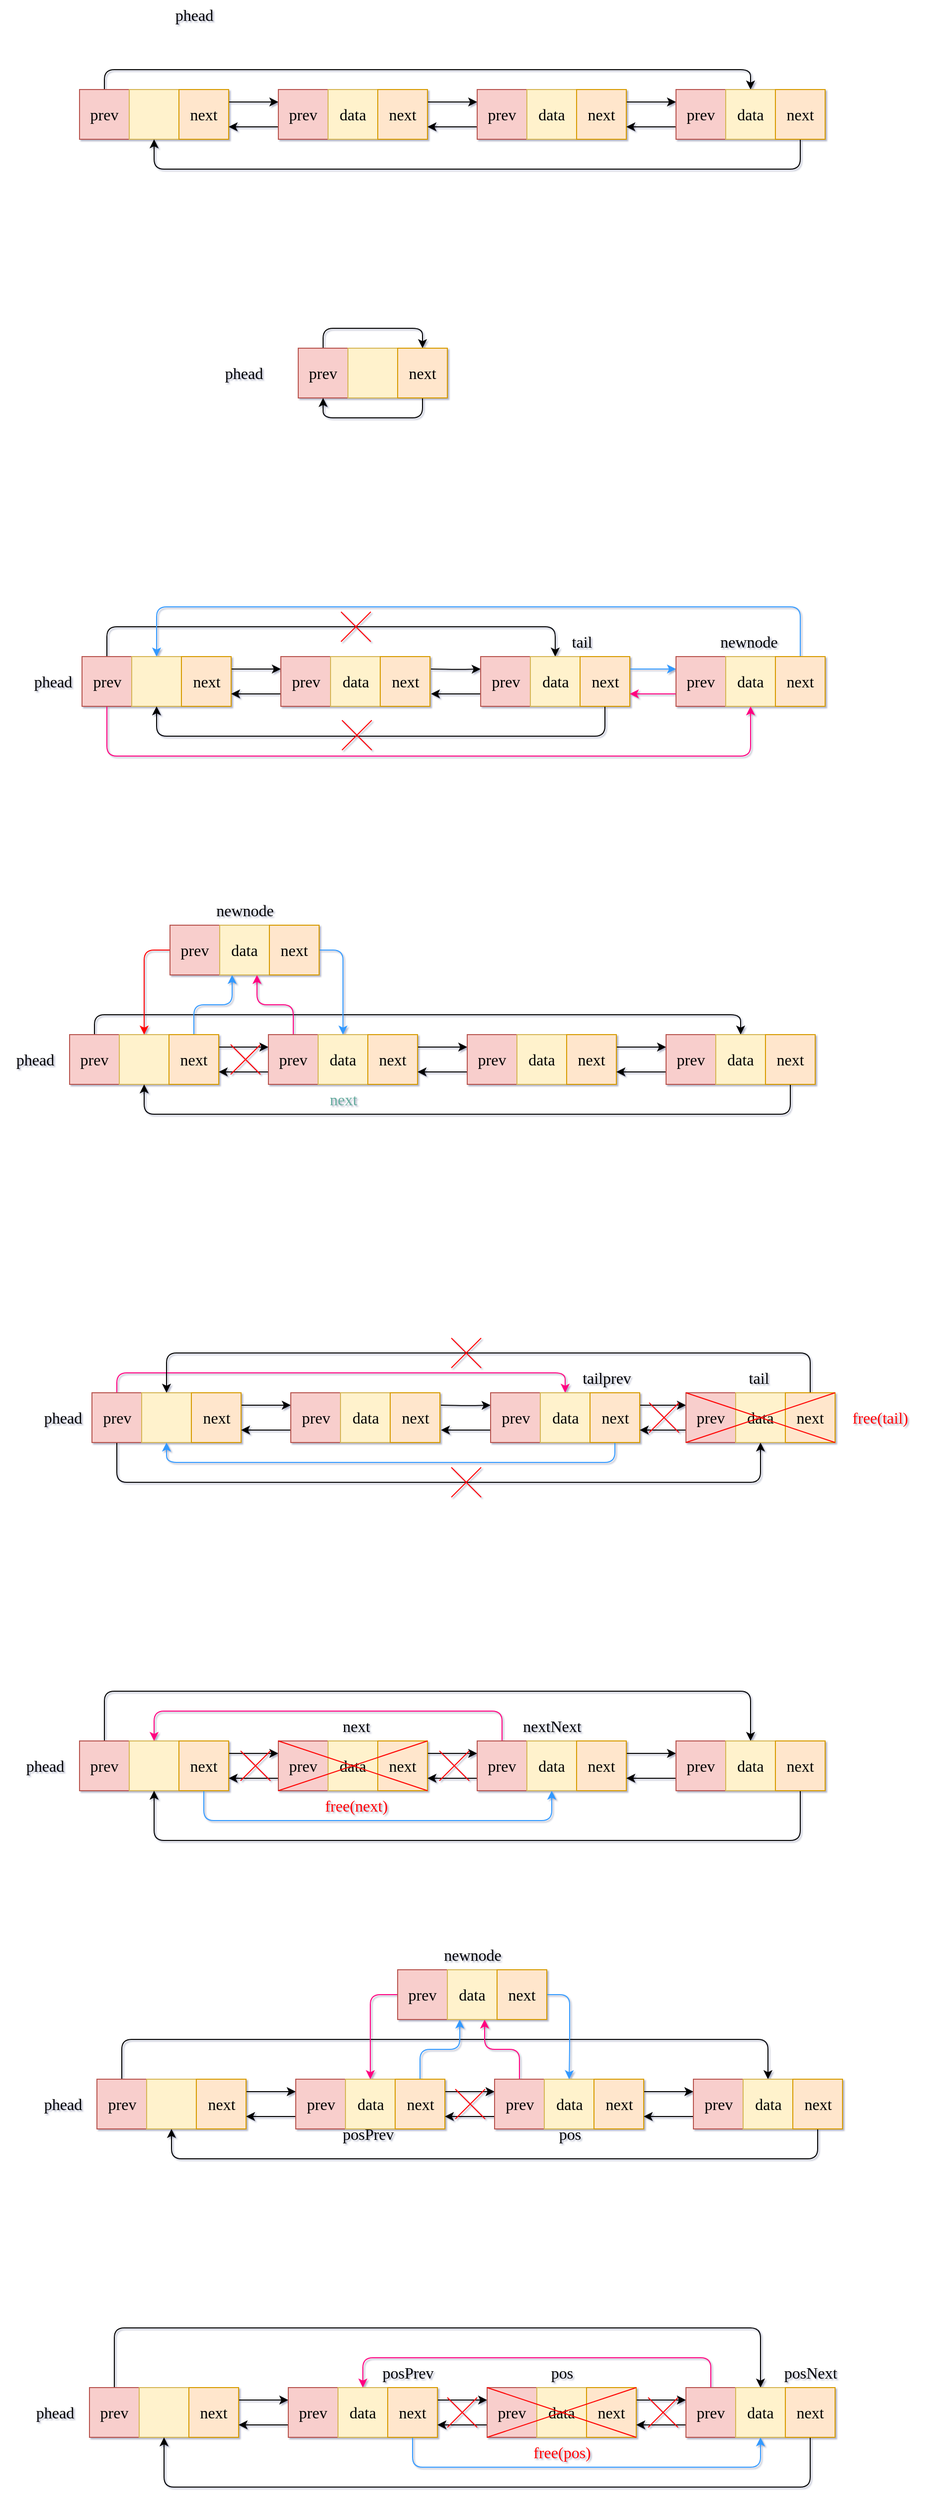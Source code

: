 <mxfile version="20.2.3" type="device"><diagram id="Sll9bZ7091iwRdbDO12r" name="第 1 页"><mxGraphModel dx="1038" dy="649" grid="1" gridSize="10" guides="1" tooltips="1" connect="1" arrows="1" fold="1" page="1" pageScale="1" pageWidth="1900" pageHeight="5000" math="0" shadow="1"><root><mxCell id="0"/><mxCell id="1" parent="0"/><mxCell id="qo7vm2C63nYar0kf9_sX-90" style="edgeStyle=orthogonalEdgeStyle;rounded=1;orthogonalLoop=1;jettySize=auto;html=1;entryX=0.5;entryY=0;entryDx=0;entryDy=0;fontFamily=Comic Sans MS;fontSize=16;strokeColor=#000000;" edge="1" parent="1" source="qo7vm2C63nYar0kf9_sX-1" target="qo7vm2C63nYar0kf9_sX-11"><mxGeometry relative="1" as="geometry"><Array as="points"><mxPoint x="265" y="290"/><mxPoint x="915" y="290"/></Array></mxGeometry></mxCell><mxCell id="qo7vm2C63nYar0kf9_sX-1" value="prev" style="whiteSpace=wrap;html=1;aspect=fixed;fontFamily=Comic Sans MS;fontSize=16;fillColor=#f8cecc;strokeColor=#b85450;" vertex="1" parent="1"><mxGeometry x="240" y="310" width="50" height="50" as="geometry"/></mxCell><mxCell id="qo7vm2C63nYar0kf9_sX-2" value="" style="whiteSpace=wrap;html=1;aspect=fixed;fontFamily=Comic Sans MS;fontSize=16;fillColor=#fff2cc;strokeColor=#d6b656;" vertex="1" parent="1"><mxGeometry x="290" y="310" width="50" height="50" as="geometry"/></mxCell><mxCell id="qo7vm2C63nYar0kf9_sX-22" style="edgeStyle=orthogonalEdgeStyle;rounded=1;orthogonalLoop=1;jettySize=auto;html=1;exitX=1;exitY=0.25;exitDx=0;exitDy=0;entryX=0;entryY=0.25;entryDx=0;entryDy=0;fontFamily=Comic Sans MS;fontSize=16;" edge="1" parent="1" source="qo7vm2C63nYar0kf9_sX-3" target="qo7vm2C63nYar0kf9_sX-4"><mxGeometry relative="1" as="geometry"/></mxCell><mxCell id="qo7vm2C63nYar0kf9_sX-3" value="next" style="whiteSpace=wrap;html=1;aspect=fixed;fontFamily=Comic Sans MS;fontSize=16;fillColor=#ffe6cc;strokeColor=#d79b00;" vertex="1" parent="1"><mxGeometry x="340" y="310" width="50" height="50" as="geometry"/></mxCell><mxCell id="qo7vm2C63nYar0kf9_sX-23" style="edgeStyle=orthogonalEdgeStyle;rounded=1;orthogonalLoop=1;jettySize=auto;html=1;exitX=0;exitY=0.75;exitDx=0;exitDy=0;entryX=1;entryY=0.75;entryDx=0;entryDy=0;fontFamily=Comic Sans MS;fontSize=16;" edge="1" parent="1" source="qo7vm2C63nYar0kf9_sX-4" target="qo7vm2C63nYar0kf9_sX-3"><mxGeometry relative="1" as="geometry"/></mxCell><mxCell id="qo7vm2C63nYar0kf9_sX-4" value="prev" style="whiteSpace=wrap;html=1;aspect=fixed;fontFamily=Comic Sans MS;fontSize=16;fillColor=#f8cecc;strokeColor=#b85450;" vertex="1" parent="1"><mxGeometry x="440" y="310" width="50" height="50" as="geometry"/></mxCell><mxCell id="qo7vm2C63nYar0kf9_sX-5" value="data" style="whiteSpace=wrap;html=1;aspect=fixed;fontFamily=Comic Sans MS;fontSize=16;fillColor=#fff2cc;strokeColor=#d6b656;" vertex="1" parent="1"><mxGeometry x="490" y="310" width="50" height="50" as="geometry"/></mxCell><mxCell id="qo7vm2C63nYar0kf9_sX-24" style="edgeStyle=orthogonalEdgeStyle;rounded=1;orthogonalLoop=1;jettySize=auto;html=1;exitX=1;exitY=0.25;exitDx=0;exitDy=0;entryX=0;entryY=0.25;entryDx=0;entryDy=0;fontFamily=Comic Sans MS;fontSize=16;" edge="1" parent="1" source="qo7vm2C63nYar0kf9_sX-6" target="qo7vm2C63nYar0kf9_sX-7"><mxGeometry relative="1" as="geometry"/></mxCell><mxCell id="qo7vm2C63nYar0kf9_sX-6" value="next" style="whiteSpace=wrap;html=1;aspect=fixed;fontFamily=Comic Sans MS;fontSize=16;fillColor=#ffe6cc;strokeColor=#d79b00;" vertex="1" parent="1"><mxGeometry x="540" y="310" width="50" height="50" as="geometry"/></mxCell><mxCell id="qo7vm2C63nYar0kf9_sX-25" style="edgeStyle=orthogonalEdgeStyle;rounded=1;orthogonalLoop=1;jettySize=auto;html=1;exitX=0;exitY=0.75;exitDx=0;exitDy=0;entryX=1;entryY=0.75;entryDx=0;entryDy=0;fontFamily=Comic Sans MS;fontSize=16;" edge="1" parent="1" source="qo7vm2C63nYar0kf9_sX-7" target="qo7vm2C63nYar0kf9_sX-6"><mxGeometry relative="1" as="geometry"/></mxCell><mxCell id="qo7vm2C63nYar0kf9_sX-7" value="prev" style="whiteSpace=wrap;html=1;aspect=fixed;fontFamily=Comic Sans MS;fontSize=16;fillColor=#f8cecc;strokeColor=#b85450;" vertex="1" parent="1"><mxGeometry x="640" y="310" width="50" height="50" as="geometry"/></mxCell><mxCell id="qo7vm2C63nYar0kf9_sX-8" value="data" style="whiteSpace=wrap;html=1;aspect=fixed;fontFamily=Comic Sans MS;fontSize=16;fillColor=#fff2cc;strokeColor=#d6b656;" vertex="1" parent="1"><mxGeometry x="690" y="310" width="50" height="50" as="geometry"/></mxCell><mxCell id="qo7vm2C63nYar0kf9_sX-26" style="edgeStyle=orthogonalEdgeStyle;rounded=1;orthogonalLoop=1;jettySize=auto;html=1;exitX=1;exitY=0.25;exitDx=0;exitDy=0;entryX=0;entryY=0.25;entryDx=0;entryDy=0;fontFamily=Comic Sans MS;fontSize=16;" edge="1" parent="1" source="qo7vm2C63nYar0kf9_sX-9" target="qo7vm2C63nYar0kf9_sX-10"><mxGeometry relative="1" as="geometry"/></mxCell><mxCell id="qo7vm2C63nYar0kf9_sX-9" value="next" style="whiteSpace=wrap;html=1;aspect=fixed;fontFamily=Comic Sans MS;fontSize=16;fillColor=#ffe6cc;strokeColor=#d79b00;" vertex="1" parent="1"><mxGeometry x="740" y="310" width="50" height="50" as="geometry"/></mxCell><mxCell id="qo7vm2C63nYar0kf9_sX-27" style="edgeStyle=orthogonalEdgeStyle;rounded=1;orthogonalLoop=1;jettySize=auto;html=1;exitX=0;exitY=0.75;exitDx=0;exitDy=0;entryX=1;entryY=0.75;entryDx=0;entryDy=0;fontFamily=Comic Sans MS;fontSize=16;" edge="1" parent="1" source="qo7vm2C63nYar0kf9_sX-10" target="qo7vm2C63nYar0kf9_sX-9"><mxGeometry relative="1" as="geometry"/></mxCell><mxCell id="qo7vm2C63nYar0kf9_sX-10" value="prev" style="whiteSpace=wrap;html=1;aspect=fixed;fontFamily=Comic Sans MS;fontSize=16;fillColor=#f8cecc;strokeColor=#b85450;" vertex="1" parent="1"><mxGeometry x="840" y="310" width="50" height="50" as="geometry"/></mxCell><mxCell id="qo7vm2C63nYar0kf9_sX-11" value="data" style="whiteSpace=wrap;html=1;aspect=fixed;fontFamily=Comic Sans MS;fontSize=16;fillColor=#fff2cc;strokeColor=#d6b656;" vertex="1" parent="1"><mxGeometry x="890" y="310" width="50" height="50" as="geometry"/></mxCell><mxCell id="qo7vm2C63nYar0kf9_sX-91" style="edgeStyle=orthogonalEdgeStyle;rounded=1;orthogonalLoop=1;jettySize=auto;html=1;entryX=0.5;entryY=1;entryDx=0;entryDy=0;fontFamily=Comic Sans MS;fontSize=16;strokeColor=#000000;" edge="1" parent="1" source="qo7vm2C63nYar0kf9_sX-12" target="qo7vm2C63nYar0kf9_sX-2"><mxGeometry relative="1" as="geometry"><Array as="points"><mxPoint x="965" y="390"/><mxPoint x="315" y="390"/></Array></mxGeometry></mxCell><mxCell id="qo7vm2C63nYar0kf9_sX-12" value="next" style="whiteSpace=wrap;html=1;aspect=fixed;fontFamily=Comic Sans MS;fontSize=16;fillColor=#ffe6cc;strokeColor=#d79b00;" vertex="1" parent="1"><mxGeometry x="940" y="310" width="50" height="50" as="geometry"/></mxCell><mxCell id="qo7vm2C63nYar0kf9_sX-14" value="&lt;font style=&quot;font-size: 16px;&quot; face=&quot;Comic Sans MS&quot;&gt;phead&lt;/font&gt;" style="text;html=1;align=center;verticalAlign=middle;resizable=0;points=[];autosize=1;strokeColor=none;fillColor=none;" vertex="1" parent="1"><mxGeometry x="320" y="220" width="70" height="30" as="geometry"/></mxCell><mxCell id="qo7vm2C63nYar0kf9_sX-35" style="edgeStyle=orthogonalEdgeStyle;rounded=1;orthogonalLoop=1;jettySize=auto;html=1;entryX=0.5;entryY=0;entryDx=0;entryDy=0;fontFamily=Comic Sans MS;fontSize=16;" edge="1" parent="1" source="qo7vm2C63nYar0kf9_sX-31" target="qo7vm2C63nYar0kf9_sX-33"><mxGeometry relative="1" as="geometry"><Array as="points"><mxPoint x="485" y="550"/><mxPoint x="585" y="550"/></Array></mxGeometry></mxCell><mxCell id="qo7vm2C63nYar0kf9_sX-31" value="prev" style="whiteSpace=wrap;html=1;aspect=fixed;fontFamily=Comic Sans MS;fontSize=16;fillColor=#f8cecc;strokeColor=#b85450;" vertex="1" parent="1"><mxGeometry x="460" y="570" width="50" height="50" as="geometry"/></mxCell><mxCell id="qo7vm2C63nYar0kf9_sX-32" value="" style="whiteSpace=wrap;html=1;aspect=fixed;fontFamily=Comic Sans MS;fontSize=16;fillColor=#fff2cc;strokeColor=#d6b656;" vertex="1" parent="1"><mxGeometry x="510" y="570" width="50" height="50" as="geometry"/></mxCell><mxCell id="qo7vm2C63nYar0kf9_sX-36" style="edgeStyle=orthogonalEdgeStyle;rounded=1;orthogonalLoop=1;jettySize=auto;html=1;entryX=0.5;entryY=1;entryDx=0;entryDy=0;fontFamily=Comic Sans MS;fontSize=16;" edge="1" parent="1" source="qo7vm2C63nYar0kf9_sX-33" target="qo7vm2C63nYar0kf9_sX-31"><mxGeometry relative="1" as="geometry"><Array as="points"><mxPoint x="585" y="640"/><mxPoint x="485" y="640"/></Array></mxGeometry></mxCell><mxCell id="qo7vm2C63nYar0kf9_sX-33" value="next" style="whiteSpace=wrap;html=1;aspect=fixed;fontFamily=Comic Sans MS;fontSize=16;fillColor=#ffe6cc;strokeColor=#d79b00;" vertex="1" parent="1"><mxGeometry x="560" y="570" width="50" height="50" as="geometry"/></mxCell><mxCell id="qo7vm2C63nYar0kf9_sX-34" value="&lt;font style=&quot;font-size: 16px;&quot; face=&quot;Comic Sans MS&quot;&gt;phead&lt;/font&gt;" style="text;html=1;align=center;verticalAlign=middle;resizable=0;points=[];autosize=1;strokeColor=none;fillColor=none;" vertex="1" parent="1"><mxGeometry x="370" y="580" width="70" height="30" as="geometry"/></mxCell><mxCell id="qo7vm2C63nYar0kf9_sX-92" style="edgeStyle=orthogonalEdgeStyle;rounded=1;orthogonalLoop=1;jettySize=auto;html=1;entryX=0.5;entryY=0;entryDx=0;entryDy=0;fontFamily=Comic Sans MS;fontSize=16;strokeColor=#000000;" edge="1" parent="1" source="qo7vm2C63nYar0kf9_sX-39" target="qo7vm2C63nYar0kf9_sX-55"><mxGeometry relative="1" as="geometry"><Array as="points"><mxPoint x="268" y="850"/><mxPoint x="719" y="850"/></Array></mxGeometry></mxCell><mxCell id="qo7vm2C63nYar0kf9_sX-98" style="edgeStyle=orthogonalEdgeStyle;rounded=1;orthogonalLoop=1;jettySize=auto;html=1;entryX=0.5;entryY=1;entryDx=0;entryDy=0;fontFamily=Comic Sans MS;fontSize=16;strokeColor=#FF0080;" edge="1" parent="1" source="qo7vm2C63nYar0kf9_sX-39" target="qo7vm2C63nYar0kf9_sX-79"><mxGeometry relative="1" as="geometry"><Array as="points"><mxPoint x="268" y="980"/><mxPoint x="915" y="980"/></Array></mxGeometry></mxCell><mxCell id="qo7vm2C63nYar0kf9_sX-39" value="prev" style="whiteSpace=wrap;html=1;aspect=fixed;fontFamily=Comic Sans MS;fontSize=16;fillColor=#f8cecc;strokeColor=#b85450;" vertex="1" parent="1"><mxGeometry x="242.5" y="880" width="50" height="50" as="geometry"/></mxCell><mxCell id="qo7vm2C63nYar0kf9_sX-40" value="" style="whiteSpace=wrap;html=1;aspect=fixed;fontFamily=Comic Sans MS;fontSize=16;fillColor=#fff2cc;strokeColor=#d6b656;" vertex="1" parent="1"><mxGeometry x="292.5" y="880" width="50" height="50" as="geometry"/></mxCell><mxCell id="qo7vm2C63nYar0kf9_sX-41" style="edgeStyle=orthogonalEdgeStyle;rounded=1;orthogonalLoop=1;jettySize=auto;html=1;exitX=1;exitY=0.25;exitDx=0;exitDy=0;entryX=0;entryY=0.25;entryDx=0;entryDy=0;fontFamily=Comic Sans MS;fontSize=16;" edge="1" parent="1" source="qo7vm2C63nYar0kf9_sX-42" target="qo7vm2C63nYar0kf9_sX-44"><mxGeometry relative="1" as="geometry"/></mxCell><mxCell id="qo7vm2C63nYar0kf9_sX-42" value="next" style="whiteSpace=wrap;html=1;aspect=fixed;fontFamily=Comic Sans MS;fontSize=16;fillColor=#ffe6cc;strokeColor=#d79b00;" vertex="1" parent="1"><mxGeometry x="342.5" y="880" width="50" height="50" as="geometry"/></mxCell><mxCell id="qo7vm2C63nYar0kf9_sX-43" style="edgeStyle=orthogonalEdgeStyle;rounded=1;orthogonalLoop=1;jettySize=auto;html=1;exitX=0;exitY=0.75;exitDx=0;exitDy=0;entryX=1;entryY=0.75;entryDx=0;entryDy=0;fontFamily=Comic Sans MS;fontSize=16;" edge="1" parent="1" source="qo7vm2C63nYar0kf9_sX-44" target="qo7vm2C63nYar0kf9_sX-42"><mxGeometry relative="1" as="geometry"/></mxCell><mxCell id="qo7vm2C63nYar0kf9_sX-44" value="prev" style="whiteSpace=wrap;html=1;aspect=fixed;fontFamily=Comic Sans MS;fontSize=16;fillColor=#f8cecc;strokeColor=#b85450;" vertex="1" parent="1"><mxGeometry x="442.5" y="880" width="50" height="50" as="geometry"/></mxCell><mxCell id="qo7vm2C63nYar0kf9_sX-45" value="data" style="whiteSpace=wrap;html=1;aspect=fixed;fontFamily=Comic Sans MS;fontSize=16;fillColor=#fff2cc;strokeColor=#d6b656;" vertex="1" parent="1"><mxGeometry x="492.5" y="880" width="50" height="50" as="geometry"/></mxCell><mxCell id="qo7vm2C63nYar0kf9_sX-47" value="next" style="whiteSpace=wrap;html=1;aspect=fixed;fontFamily=Comic Sans MS;fontSize=16;fillColor=#ffe6cc;strokeColor=#d79b00;" vertex="1" parent="1"><mxGeometry x="542.5" y="880" width="50" height="50" as="geometry"/></mxCell><mxCell id="qo7vm2C63nYar0kf9_sX-51" style="edgeStyle=orthogonalEdgeStyle;rounded=1;orthogonalLoop=1;jettySize=auto;html=1;exitX=1;exitY=0.25;exitDx=0;exitDy=0;entryX=0;entryY=0.25;entryDx=0;entryDy=0;fontFamily=Comic Sans MS;fontSize=16;" edge="1" parent="1" target="qo7vm2C63nYar0kf9_sX-54"><mxGeometry relative="1" as="geometry"><mxPoint x="593.5" y="892.5" as="sourcePoint"/></mxGeometry></mxCell><mxCell id="qo7vm2C63nYar0kf9_sX-53" style="edgeStyle=orthogonalEdgeStyle;rounded=1;orthogonalLoop=1;jettySize=auto;html=1;exitX=0;exitY=0.75;exitDx=0;exitDy=0;entryX=1;entryY=0.75;entryDx=0;entryDy=0;fontFamily=Comic Sans MS;fontSize=16;" edge="1" parent="1" source="qo7vm2C63nYar0kf9_sX-54"><mxGeometry relative="1" as="geometry"><mxPoint x="593.5" y="917.5" as="targetPoint"/></mxGeometry></mxCell><mxCell id="qo7vm2C63nYar0kf9_sX-54" value="prev" style="whiteSpace=wrap;html=1;aspect=fixed;fontFamily=Comic Sans MS;fontSize=16;fillColor=#f8cecc;strokeColor=#b85450;" vertex="1" parent="1"><mxGeometry x="643.5" y="880" width="50" height="50" as="geometry"/></mxCell><mxCell id="qo7vm2C63nYar0kf9_sX-55" value="data" style="whiteSpace=wrap;html=1;aspect=fixed;fontFamily=Comic Sans MS;fontSize=16;fillColor=#fff2cc;strokeColor=#d6b656;" vertex="1" parent="1"><mxGeometry x="693.5" y="880" width="50" height="50" as="geometry"/></mxCell><mxCell id="qo7vm2C63nYar0kf9_sX-93" style="edgeStyle=orthogonalEdgeStyle;rounded=1;orthogonalLoop=1;jettySize=auto;html=1;exitX=0.5;exitY=1;exitDx=0;exitDy=0;entryX=0.5;entryY=1;entryDx=0;entryDy=0;fontFamily=Comic Sans MS;fontSize=16;strokeColor=#000000;" edge="1" parent="1" source="qo7vm2C63nYar0kf9_sX-57" target="qo7vm2C63nYar0kf9_sX-40"><mxGeometry relative="1" as="geometry"><Array as="points"><mxPoint x="769" y="960"/><mxPoint x="318" y="960"/></Array></mxGeometry></mxCell><mxCell id="qo7vm2C63nYar0kf9_sX-94" style="edgeStyle=orthogonalEdgeStyle;rounded=1;orthogonalLoop=1;jettySize=auto;html=1;exitX=1;exitY=0.25;exitDx=0;exitDy=0;entryX=0;entryY=0.25;entryDx=0;entryDy=0;fontFamily=Comic Sans MS;fontSize=16;strokeColor=#3399FF;" edge="1" parent="1" source="qo7vm2C63nYar0kf9_sX-57" target="qo7vm2C63nYar0kf9_sX-78"><mxGeometry relative="1" as="geometry"/></mxCell><mxCell id="qo7vm2C63nYar0kf9_sX-57" value="next" style="whiteSpace=wrap;html=1;aspect=fixed;fontFamily=Comic Sans MS;fontSize=16;fillColor=#ffe6cc;strokeColor=#d79b00;" vertex="1" parent="1"><mxGeometry x="743.5" y="880" width="50" height="50" as="geometry"/></mxCell><mxCell id="qo7vm2C63nYar0kf9_sX-58" value="&lt;font style=&quot;font-size: 16px;&quot; face=&quot;Comic Sans MS&quot;&gt;phead&lt;/font&gt;" style="text;html=1;align=center;verticalAlign=middle;resizable=0;points=[];autosize=1;strokeColor=none;fillColor=none;" vertex="1" parent="1"><mxGeometry x="177.5" y="890" width="70" height="30" as="geometry"/></mxCell><mxCell id="qo7vm2C63nYar0kf9_sX-95" style="edgeStyle=orthogonalEdgeStyle;rounded=1;orthogonalLoop=1;jettySize=auto;html=1;exitX=0;exitY=0.75;exitDx=0;exitDy=0;entryX=1;entryY=0.75;entryDx=0;entryDy=0;fontFamily=Comic Sans MS;fontSize=16;strokeColor=#FF0080;" edge="1" parent="1" source="qo7vm2C63nYar0kf9_sX-78" target="qo7vm2C63nYar0kf9_sX-57"><mxGeometry relative="1" as="geometry"/></mxCell><mxCell id="qo7vm2C63nYar0kf9_sX-78" value="prev" style="whiteSpace=wrap;html=1;aspect=fixed;fontFamily=Comic Sans MS;fontSize=16;fillColor=#f8cecc;strokeColor=#b85450;" vertex="1" parent="1"><mxGeometry x="840" y="880" width="50" height="50" as="geometry"/></mxCell><mxCell id="qo7vm2C63nYar0kf9_sX-79" value="data" style="whiteSpace=wrap;html=1;aspect=fixed;fontFamily=Comic Sans MS;fontSize=16;fillColor=#fff2cc;strokeColor=#d6b656;" vertex="1" parent="1"><mxGeometry x="890" y="880" width="50" height="50" as="geometry"/></mxCell><mxCell id="qo7vm2C63nYar0kf9_sX-97" style="edgeStyle=orthogonalEdgeStyle;rounded=1;orthogonalLoop=1;jettySize=auto;html=1;entryX=0.5;entryY=0;entryDx=0;entryDy=0;fontFamily=Comic Sans MS;fontSize=16;strokeColor=#3399FF;" edge="1" parent="1" source="qo7vm2C63nYar0kf9_sX-81" target="qo7vm2C63nYar0kf9_sX-40"><mxGeometry relative="1" as="geometry"><Array as="points"><mxPoint x="965" y="830"/><mxPoint x="318" y="830"/></Array></mxGeometry></mxCell><mxCell id="qo7vm2C63nYar0kf9_sX-81" value="next" style="whiteSpace=wrap;html=1;aspect=fixed;fontFamily=Comic Sans MS;fontSize=16;fillColor=#ffe6cc;strokeColor=#d79b00;" vertex="1" parent="1"><mxGeometry x="940" y="880" width="50" height="50" as="geometry"/></mxCell><mxCell id="qo7vm2C63nYar0kf9_sX-82" value="newnode" style="text;html=1;align=center;verticalAlign=middle;resizable=0;points=[];autosize=1;strokeColor=none;fillColor=none;fontSize=16;fontFamily=Comic Sans MS;" vertex="1" parent="1"><mxGeometry x="867.5" y="850" width="90" height="30" as="geometry"/></mxCell><mxCell id="qo7vm2C63nYar0kf9_sX-83" value="tail" style="text;html=1;align=center;verticalAlign=middle;resizable=0;points=[];autosize=1;strokeColor=none;fillColor=none;fontSize=16;fontFamily=Comic Sans MS;" vertex="1" parent="1"><mxGeometry x="720" y="850" width="50" height="30" as="geometry"/></mxCell><mxCell id="qo7vm2C63nYar0kf9_sX-103" value="" style="endArrow=none;html=1;rounded=1;fontFamily=Comic Sans MS;fontSize=16;strokeColor=#FF0000;" edge="1" parent="1"><mxGeometry width="50" height="50" relative="1" as="geometry"><mxPoint x="503" y="865" as="sourcePoint"/><mxPoint x="533" y="835" as="targetPoint"/></mxGeometry></mxCell><mxCell id="qo7vm2C63nYar0kf9_sX-104" value="" style="endArrow=none;html=1;rounded=1;fontFamily=Comic Sans MS;fontSize=16;strokeColor=#FF0000;" edge="1" parent="1"><mxGeometry width="50" height="50" relative="1" as="geometry"><mxPoint x="533" y="865" as="sourcePoint"/><mxPoint x="503" y="835" as="targetPoint"/></mxGeometry></mxCell><mxCell id="qo7vm2C63nYar0kf9_sX-105" value="" style="endArrow=none;html=1;rounded=1;fontFamily=Comic Sans MS;fontSize=16;strokeColor=#FF0000;" edge="1" parent="1"><mxGeometry width="50" height="50" relative="1" as="geometry"><mxPoint x="504" y="974" as="sourcePoint"/><mxPoint x="534" y="944" as="targetPoint"/></mxGeometry></mxCell><mxCell id="qo7vm2C63nYar0kf9_sX-106" value="" style="endArrow=none;html=1;rounded=1;fontFamily=Comic Sans MS;fontSize=16;strokeColor=#FF0000;" edge="1" parent="1"><mxGeometry width="50" height="50" relative="1" as="geometry"><mxPoint x="534" y="974" as="sourcePoint"/><mxPoint x="504" y="944" as="targetPoint"/></mxGeometry></mxCell><mxCell id="qo7vm2C63nYar0kf9_sX-108" style="edgeStyle=orthogonalEdgeStyle;rounded=1;orthogonalLoop=1;jettySize=auto;html=1;entryX=0.5;entryY=0;entryDx=0;entryDy=0;fontFamily=Comic Sans MS;fontSize=16;strokeColor=#000000;" edge="1" parent="1" source="qo7vm2C63nYar0kf9_sX-109" target="qo7vm2C63nYar0kf9_sX-125"><mxGeometry relative="1" as="geometry"><Array as="points"><mxPoint x="255" y="1240"/><mxPoint x="905" y="1240"/></Array></mxGeometry></mxCell><mxCell id="qo7vm2C63nYar0kf9_sX-109" value="prev" style="whiteSpace=wrap;html=1;aspect=fixed;fontFamily=Comic Sans MS;fontSize=16;fillColor=#f8cecc;strokeColor=#b85450;" vertex="1" parent="1"><mxGeometry x="230" y="1260" width="50" height="50" as="geometry"/></mxCell><mxCell id="qo7vm2C63nYar0kf9_sX-110" value="" style="whiteSpace=wrap;html=1;aspect=fixed;fontFamily=Comic Sans MS;fontSize=16;fillColor=#fff2cc;strokeColor=#d6b656;" vertex="1" parent="1"><mxGeometry x="280" y="1260" width="50" height="50" as="geometry"/></mxCell><mxCell id="qo7vm2C63nYar0kf9_sX-111" style="edgeStyle=orthogonalEdgeStyle;rounded=1;orthogonalLoop=1;jettySize=auto;html=1;exitX=1;exitY=0.25;exitDx=0;exitDy=0;entryX=0;entryY=0.25;entryDx=0;entryDy=0;fontFamily=Comic Sans MS;fontSize=16;" edge="1" parent="1" source="qo7vm2C63nYar0kf9_sX-112" target="qo7vm2C63nYar0kf9_sX-114"><mxGeometry relative="1" as="geometry"/></mxCell><mxCell id="qo7vm2C63nYar0kf9_sX-143" style="edgeStyle=orthogonalEdgeStyle;rounded=1;orthogonalLoop=1;jettySize=auto;html=1;fontFamily=Comic Sans MS;fontSize=16;strokeColor=#3399FF;entryX=0.25;entryY=1;entryDx=0;entryDy=0;" edge="1" parent="1" source="qo7vm2C63nYar0kf9_sX-112" target="qo7vm2C63nYar0kf9_sX-130"><mxGeometry relative="1" as="geometry"><mxPoint x="370" y="1210" as="targetPoint"/><Array as="points"><mxPoint x="355" y="1230"/><mxPoint x="394" y="1230"/></Array></mxGeometry></mxCell><mxCell id="qo7vm2C63nYar0kf9_sX-112" value="next" style="whiteSpace=wrap;html=1;aspect=fixed;fontFamily=Comic Sans MS;fontSize=16;fillColor=#ffe6cc;strokeColor=#d79b00;" vertex="1" parent="1"><mxGeometry x="330" y="1260" width="50" height="50" as="geometry"/></mxCell><mxCell id="qo7vm2C63nYar0kf9_sX-113" style="edgeStyle=orthogonalEdgeStyle;rounded=1;orthogonalLoop=1;jettySize=auto;html=1;exitX=0;exitY=0.75;exitDx=0;exitDy=0;entryX=1;entryY=0.75;entryDx=0;entryDy=0;fontFamily=Comic Sans MS;fontSize=16;" edge="1" parent="1" source="qo7vm2C63nYar0kf9_sX-114" target="qo7vm2C63nYar0kf9_sX-112"><mxGeometry relative="1" as="geometry"/></mxCell><mxCell id="qo7vm2C63nYar0kf9_sX-141" style="edgeStyle=orthogonalEdgeStyle;rounded=1;orthogonalLoop=1;jettySize=auto;html=1;exitX=0.5;exitY=0;exitDx=0;exitDy=0;entryX=0.75;entryY=1;entryDx=0;entryDy=0;fontFamily=Comic Sans MS;fontSize=16;strokeColor=#FF0080;" edge="1" parent="1" source="qo7vm2C63nYar0kf9_sX-114" target="qo7vm2C63nYar0kf9_sX-130"><mxGeometry relative="1" as="geometry"/></mxCell><mxCell id="qo7vm2C63nYar0kf9_sX-114" value="prev" style="whiteSpace=wrap;html=1;aspect=fixed;fontFamily=Comic Sans MS;fontSize=16;fillColor=#f8cecc;strokeColor=#b85450;" vertex="1" parent="1"><mxGeometry x="430" y="1260" width="50" height="50" as="geometry"/></mxCell><mxCell id="qo7vm2C63nYar0kf9_sX-115" value="data" style="whiteSpace=wrap;html=1;aspect=fixed;fontFamily=Comic Sans MS;fontSize=16;fillColor=#fff2cc;strokeColor=#d6b656;" vertex="1" parent="1"><mxGeometry x="480" y="1260" width="50" height="50" as="geometry"/></mxCell><mxCell id="qo7vm2C63nYar0kf9_sX-116" style="edgeStyle=orthogonalEdgeStyle;rounded=1;orthogonalLoop=1;jettySize=auto;html=1;exitX=1;exitY=0.25;exitDx=0;exitDy=0;entryX=0;entryY=0.25;entryDx=0;entryDy=0;fontFamily=Comic Sans MS;fontSize=16;" edge="1" parent="1" source="qo7vm2C63nYar0kf9_sX-117" target="qo7vm2C63nYar0kf9_sX-119"><mxGeometry relative="1" as="geometry"/></mxCell><mxCell id="qo7vm2C63nYar0kf9_sX-117" value="next" style="whiteSpace=wrap;html=1;aspect=fixed;fontFamily=Comic Sans MS;fontSize=16;fillColor=#ffe6cc;strokeColor=#d79b00;" vertex="1" parent="1"><mxGeometry x="530" y="1260" width="50" height="50" as="geometry"/></mxCell><mxCell id="qo7vm2C63nYar0kf9_sX-118" style="edgeStyle=orthogonalEdgeStyle;rounded=1;orthogonalLoop=1;jettySize=auto;html=1;exitX=0;exitY=0.75;exitDx=0;exitDy=0;entryX=1;entryY=0.75;entryDx=0;entryDy=0;fontFamily=Comic Sans MS;fontSize=16;" edge="1" parent="1" source="qo7vm2C63nYar0kf9_sX-119" target="qo7vm2C63nYar0kf9_sX-117"><mxGeometry relative="1" as="geometry"/></mxCell><mxCell id="qo7vm2C63nYar0kf9_sX-119" value="prev" style="whiteSpace=wrap;html=1;aspect=fixed;fontFamily=Comic Sans MS;fontSize=16;fillColor=#f8cecc;strokeColor=#b85450;" vertex="1" parent="1"><mxGeometry x="630" y="1260" width="50" height="50" as="geometry"/></mxCell><mxCell id="qo7vm2C63nYar0kf9_sX-120" value="data" style="whiteSpace=wrap;html=1;aspect=fixed;fontFamily=Comic Sans MS;fontSize=16;fillColor=#fff2cc;strokeColor=#d6b656;" vertex="1" parent="1"><mxGeometry x="680" y="1260" width="50" height="50" as="geometry"/></mxCell><mxCell id="qo7vm2C63nYar0kf9_sX-121" style="edgeStyle=orthogonalEdgeStyle;rounded=1;orthogonalLoop=1;jettySize=auto;html=1;exitX=1;exitY=0.25;exitDx=0;exitDy=0;entryX=0;entryY=0.25;entryDx=0;entryDy=0;fontFamily=Comic Sans MS;fontSize=16;" edge="1" parent="1" source="qo7vm2C63nYar0kf9_sX-122" target="qo7vm2C63nYar0kf9_sX-124"><mxGeometry relative="1" as="geometry"/></mxCell><mxCell id="qo7vm2C63nYar0kf9_sX-122" value="next" style="whiteSpace=wrap;html=1;aspect=fixed;fontFamily=Comic Sans MS;fontSize=16;fillColor=#ffe6cc;strokeColor=#d79b00;" vertex="1" parent="1"><mxGeometry x="730" y="1260" width="50" height="50" as="geometry"/></mxCell><mxCell id="qo7vm2C63nYar0kf9_sX-123" style="edgeStyle=orthogonalEdgeStyle;rounded=1;orthogonalLoop=1;jettySize=auto;html=1;exitX=0;exitY=0.75;exitDx=0;exitDy=0;entryX=1;entryY=0.75;entryDx=0;entryDy=0;fontFamily=Comic Sans MS;fontSize=16;" edge="1" parent="1" source="qo7vm2C63nYar0kf9_sX-124" target="qo7vm2C63nYar0kf9_sX-122"><mxGeometry relative="1" as="geometry"/></mxCell><mxCell id="qo7vm2C63nYar0kf9_sX-124" value="prev" style="whiteSpace=wrap;html=1;aspect=fixed;fontFamily=Comic Sans MS;fontSize=16;fillColor=#f8cecc;strokeColor=#b85450;" vertex="1" parent="1"><mxGeometry x="830" y="1260" width="50" height="50" as="geometry"/></mxCell><mxCell id="qo7vm2C63nYar0kf9_sX-125" value="data" style="whiteSpace=wrap;html=1;aspect=fixed;fontFamily=Comic Sans MS;fontSize=16;fillColor=#fff2cc;strokeColor=#d6b656;" vertex="1" parent="1"><mxGeometry x="880" y="1260" width="50" height="50" as="geometry"/></mxCell><mxCell id="qo7vm2C63nYar0kf9_sX-126" style="edgeStyle=orthogonalEdgeStyle;rounded=1;orthogonalLoop=1;jettySize=auto;html=1;entryX=0.5;entryY=1;entryDx=0;entryDy=0;fontFamily=Comic Sans MS;fontSize=16;strokeColor=#000000;" edge="1" parent="1" source="qo7vm2C63nYar0kf9_sX-127" target="qo7vm2C63nYar0kf9_sX-110"><mxGeometry relative="1" as="geometry"><Array as="points"><mxPoint x="955" y="1340"/><mxPoint x="305" y="1340"/></Array></mxGeometry></mxCell><mxCell id="qo7vm2C63nYar0kf9_sX-127" value="next" style="whiteSpace=wrap;html=1;aspect=fixed;fontFamily=Comic Sans MS;fontSize=16;fillColor=#ffe6cc;strokeColor=#d79b00;" vertex="1" parent="1"><mxGeometry x="930" y="1260" width="50" height="50" as="geometry"/></mxCell><mxCell id="qo7vm2C63nYar0kf9_sX-139" style="edgeStyle=orthogonalEdgeStyle;rounded=1;orthogonalLoop=1;jettySize=auto;html=1;entryX=0.5;entryY=0;entryDx=0;entryDy=0;fontFamily=Comic Sans MS;fontSize=16;strokeColor=#FF0000;" edge="1" parent="1" source="qo7vm2C63nYar0kf9_sX-129" target="qo7vm2C63nYar0kf9_sX-110"><mxGeometry relative="1" as="geometry"/></mxCell><mxCell id="qo7vm2C63nYar0kf9_sX-129" value="prev" style="whiteSpace=wrap;html=1;aspect=fixed;fontFamily=Comic Sans MS;fontSize=16;fillColor=#f8cecc;strokeColor=#b85450;" vertex="1" parent="1"><mxGeometry x="331" y="1150" width="50" height="50" as="geometry"/></mxCell><mxCell id="qo7vm2C63nYar0kf9_sX-130" value="data" style="whiteSpace=wrap;html=1;aspect=fixed;fontFamily=Comic Sans MS;fontSize=16;fillColor=#fff2cc;strokeColor=#d6b656;" vertex="1" parent="1"><mxGeometry x="381" y="1150" width="50" height="50" as="geometry"/></mxCell><mxCell id="qo7vm2C63nYar0kf9_sX-140" style="edgeStyle=orthogonalEdgeStyle;rounded=1;orthogonalLoop=1;jettySize=auto;html=1;fontFamily=Comic Sans MS;fontSize=16;strokeColor=#3399FF;entryX=0.5;entryY=0;entryDx=0;entryDy=0;" edge="1" parent="1" source="qo7vm2C63nYar0kf9_sX-132" target="qo7vm2C63nYar0kf9_sX-115"><mxGeometry relative="1" as="geometry"><mxPoint x="510" y="1230" as="targetPoint"/><Array as="points"><mxPoint x="505" y="1175"/></Array></mxGeometry></mxCell><mxCell id="qo7vm2C63nYar0kf9_sX-132" value="next" style="whiteSpace=wrap;html=1;aspect=fixed;fontFamily=Comic Sans MS;fontSize=16;fillColor=#ffe6cc;strokeColor=#d79b00;" vertex="1" parent="1"><mxGeometry x="431" y="1150" width="50" height="50" as="geometry"/></mxCell><mxCell id="qo7vm2C63nYar0kf9_sX-135" value="newnode" style="text;html=1;align=center;verticalAlign=middle;resizable=0;points=[];autosize=1;strokeColor=none;fillColor=none;fontSize=16;fontFamily=Comic Sans MS;" vertex="1" parent="1"><mxGeometry x="361" y="1120" width="90" height="30" as="geometry"/></mxCell><mxCell id="qo7vm2C63nYar0kf9_sX-137" value="" style="endArrow=none;html=1;rounded=1;fontFamily=Comic Sans MS;fontSize=16;strokeColor=#FF0000;" edge="1" parent="1"><mxGeometry width="50" height="50" relative="1" as="geometry"><mxPoint x="392" y="1300" as="sourcePoint"/><mxPoint x="422" y="1270" as="targetPoint"/></mxGeometry></mxCell><mxCell id="qo7vm2C63nYar0kf9_sX-138" value="" style="endArrow=none;html=1;rounded=1;fontFamily=Comic Sans MS;fontSize=16;strokeColor=#FF0000;" edge="1" parent="1"><mxGeometry width="50" height="50" relative="1" as="geometry"><mxPoint x="422" y="1300" as="sourcePoint"/><mxPoint x="392" y="1270" as="targetPoint"/></mxGeometry></mxCell><mxCell id="qo7vm2C63nYar0kf9_sX-144" value="phead" style="text;html=1;align=center;verticalAlign=middle;resizable=0;points=[];autosize=1;strokeColor=none;fillColor=none;fontSize=16;fontFamily=Comic Sans MS;" vertex="1" parent="1"><mxGeometry x="160" y="1270" width="70" height="30" as="geometry"/></mxCell><mxCell id="qo7vm2C63nYar0kf9_sX-145" value="&lt;font color=&quot;#67ab9f&quot;&gt;next&lt;/font&gt;" style="text;html=1;align=center;verticalAlign=middle;resizable=0;points=[];autosize=1;strokeColor=none;fillColor=none;fontSize=16;fontFamily=Comic Sans MS;" vertex="1" parent="1"><mxGeometry x="475" y="1310" width="60" height="30" as="geometry"/></mxCell><mxCell id="qo7vm2C63nYar0kf9_sX-148" style="edgeStyle=orthogonalEdgeStyle;rounded=1;orthogonalLoop=1;jettySize=auto;html=1;entryX=0.5;entryY=1;entryDx=0;entryDy=0;fontFamily=Comic Sans MS;fontSize=16;strokeColor=#000000;" edge="1" parent="1" source="qo7vm2C63nYar0kf9_sX-149" target="qo7vm2C63nYar0kf9_sX-167"><mxGeometry relative="1" as="geometry"><Array as="points"><mxPoint x="278" y="1710"/><mxPoint x="925" y="1710"/></Array></mxGeometry></mxCell><mxCell id="qo7vm2C63nYar0kf9_sX-187" style="edgeStyle=orthogonalEdgeStyle;rounded=1;orthogonalLoop=1;jettySize=auto;html=1;entryX=0.5;entryY=0;entryDx=0;entryDy=0;fontFamily=Comic Sans MS;fontSize=16;fontColor=#FF0000;strokeColor=#FF0080;" edge="1" parent="1" source="qo7vm2C63nYar0kf9_sX-149" target="qo7vm2C63nYar0kf9_sX-160"><mxGeometry relative="1" as="geometry"><Array as="points"><mxPoint x="278" y="1600"/><mxPoint x="729" y="1600"/></Array></mxGeometry></mxCell><mxCell id="qo7vm2C63nYar0kf9_sX-149" value="prev" style="whiteSpace=wrap;html=1;aspect=fixed;fontFamily=Comic Sans MS;fontSize=16;fillColor=#f8cecc;strokeColor=#b85450;" vertex="1" parent="1"><mxGeometry x="252.5" y="1620" width="50" height="50" as="geometry"/></mxCell><mxCell id="qo7vm2C63nYar0kf9_sX-150" value="" style="whiteSpace=wrap;html=1;aspect=fixed;fontFamily=Comic Sans MS;fontSize=16;fillColor=#fff2cc;strokeColor=#d6b656;" vertex="1" parent="1"><mxGeometry x="302.5" y="1620" width="50" height="50" as="geometry"/></mxCell><mxCell id="qo7vm2C63nYar0kf9_sX-151" style="edgeStyle=orthogonalEdgeStyle;rounded=1;orthogonalLoop=1;jettySize=auto;html=1;exitX=1;exitY=0.25;exitDx=0;exitDy=0;entryX=0;entryY=0.25;entryDx=0;entryDy=0;fontFamily=Comic Sans MS;fontSize=16;" edge="1" parent="1" source="qo7vm2C63nYar0kf9_sX-152" target="qo7vm2C63nYar0kf9_sX-154"><mxGeometry relative="1" as="geometry"/></mxCell><mxCell id="qo7vm2C63nYar0kf9_sX-152" value="next" style="whiteSpace=wrap;html=1;aspect=fixed;fontFamily=Comic Sans MS;fontSize=16;fillColor=#ffe6cc;strokeColor=#d79b00;" vertex="1" parent="1"><mxGeometry x="352.5" y="1620" width="50" height="50" as="geometry"/></mxCell><mxCell id="qo7vm2C63nYar0kf9_sX-153" style="edgeStyle=orthogonalEdgeStyle;rounded=1;orthogonalLoop=1;jettySize=auto;html=1;exitX=0;exitY=0.75;exitDx=0;exitDy=0;entryX=1;entryY=0.75;entryDx=0;entryDy=0;fontFamily=Comic Sans MS;fontSize=16;" edge="1" parent="1" source="qo7vm2C63nYar0kf9_sX-154" target="qo7vm2C63nYar0kf9_sX-152"><mxGeometry relative="1" as="geometry"/></mxCell><mxCell id="qo7vm2C63nYar0kf9_sX-154" value="prev" style="whiteSpace=wrap;html=1;aspect=fixed;fontFamily=Comic Sans MS;fontSize=16;fillColor=#f8cecc;strokeColor=#b85450;" vertex="1" parent="1"><mxGeometry x="452.5" y="1620" width="50" height="50" as="geometry"/></mxCell><mxCell id="qo7vm2C63nYar0kf9_sX-155" value="data" style="whiteSpace=wrap;html=1;aspect=fixed;fontFamily=Comic Sans MS;fontSize=16;fillColor=#fff2cc;strokeColor=#d6b656;" vertex="1" parent="1"><mxGeometry x="502.5" y="1620" width="50" height="50" as="geometry"/></mxCell><mxCell id="qo7vm2C63nYar0kf9_sX-156" value="next" style="whiteSpace=wrap;html=1;aspect=fixed;fontFamily=Comic Sans MS;fontSize=16;fillColor=#ffe6cc;strokeColor=#d79b00;" vertex="1" parent="1"><mxGeometry x="552.5" y="1620" width="50" height="50" as="geometry"/></mxCell><mxCell id="qo7vm2C63nYar0kf9_sX-157" style="edgeStyle=orthogonalEdgeStyle;rounded=1;orthogonalLoop=1;jettySize=auto;html=1;exitX=1;exitY=0.25;exitDx=0;exitDy=0;entryX=0;entryY=0.25;entryDx=0;entryDy=0;fontFamily=Comic Sans MS;fontSize=16;" edge="1" parent="1" target="qo7vm2C63nYar0kf9_sX-159"><mxGeometry relative="1" as="geometry"><mxPoint x="603.5" y="1632.5" as="sourcePoint"/></mxGeometry></mxCell><mxCell id="qo7vm2C63nYar0kf9_sX-158" style="edgeStyle=orthogonalEdgeStyle;rounded=1;orthogonalLoop=1;jettySize=auto;html=1;exitX=0;exitY=0.75;exitDx=0;exitDy=0;entryX=1;entryY=0.75;entryDx=0;entryDy=0;fontFamily=Comic Sans MS;fontSize=16;" edge="1" parent="1" source="qo7vm2C63nYar0kf9_sX-159"><mxGeometry relative="1" as="geometry"><mxPoint x="603.5" y="1657.5" as="targetPoint"/></mxGeometry></mxCell><mxCell id="qo7vm2C63nYar0kf9_sX-159" value="prev" style="whiteSpace=wrap;html=1;aspect=fixed;fontFamily=Comic Sans MS;fontSize=16;fillColor=#f8cecc;strokeColor=#b85450;" vertex="1" parent="1"><mxGeometry x="653.5" y="1620" width="50" height="50" as="geometry"/></mxCell><mxCell id="qo7vm2C63nYar0kf9_sX-160" value="data" style="whiteSpace=wrap;html=1;aspect=fixed;fontFamily=Comic Sans MS;fontSize=16;fillColor=#fff2cc;strokeColor=#d6b656;" vertex="1" parent="1"><mxGeometry x="703.5" y="1620" width="50" height="50" as="geometry"/></mxCell><mxCell id="qo7vm2C63nYar0kf9_sX-162" style="edgeStyle=orthogonalEdgeStyle;rounded=1;orthogonalLoop=1;jettySize=auto;html=1;exitX=1;exitY=0.25;exitDx=0;exitDy=0;entryX=0;entryY=0.25;entryDx=0;entryDy=0;fontFamily=Comic Sans MS;fontSize=16;strokeColor=#000000;" edge="1" parent="1" source="qo7vm2C63nYar0kf9_sX-163" target="qo7vm2C63nYar0kf9_sX-166"><mxGeometry relative="1" as="geometry"/></mxCell><mxCell id="qo7vm2C63nYar0kf9_sX-185" style="edgeStyle=orthogonalEdgeStyle;rounded=1;orthogonalLoop=1;jettySize=auto;html=1;exitX=0.5;exitY=1;exitDx=0;exitDy=0;entryX=0.5;entryY=1;entryDx=0;entryDy=0;fontFamily=Comic Sans MS;fontSize=16;fontColor=#FF0000;strokeColor=#3399FF;" edge="1" parent="1" source="qo7vm2C63nYar0kf9_sX-163" target="qo7vm2C63nYar0kf9_sX-150"><mxGeometry relative="1" as="geometry"/></mxCell><mxCell id="qo7vm2C63nYar0kf9_sX-163" value="next" style="whiteSpace=wrap;html=1;aspect=fixed;fontFamily=Comic Sans MS;fontSize=16;fillColor=#ffe6cc;strokeColor=#d79b00;" vertex="1" parent="1"><mxGeometry x="753.5" y="1620" width="50" height="50" as="geometry"/></mxCell><mxCell id="qo7vm2C63nYar0kf9_sX-164" value="&lt;font style=&quot;font-size: 16px;&quot; face=&quot;Comic Sans MS&quot;&gt;phead&lt;/font&gt;" style="text;html=1;align=center;verticalAlign=middle;resizable=0;points=[];autosize=1;strokeColor=none;fillColor=none;" vertex="1" parent="1"><mxGeometry x="187.5" y="1630" width="70" height="30" as="geometry"/></mxCell><mxCell id="qo7vm2C63nYar0kf9_sX-165" style="edgeStyle=orthogonalEdgeStyle;rounded=1;orthogonalLoop=1;jettySize=auto;html=1;exitX=0;exitY=0.75;exitDx=0;exitDy=0;entryX=1;entryY=0.75;entryDx=0;entryDy=0;fontFamily=Comic Sans MS;fontSize=16;strokeColor=#000000;" edge="1" parent="1" source="qo7vm2C63nYar0kf9_sX-166" target="qo7vm2C63nYar0kf9_sX-163"><mxGeometry relative="1" as="geometry"/></mxCell><mxCell id="qo7vm2C63nYar0kf9_sX-166" value="prev" style="whiteSpace=wrap;html=1;aspect=fixed;fontFamily=Comic Sans MS;fontSize=16;fillColor=#f8cecc;strokeColor=#b85450;" vertex="1" parent="1"><mxGeometry x="850" y="1620" width="50" height="50" as="geometry"/></mxCell><mxCell id="qo7vm2C63nYar0kf9_sX-167" value="data" style="whiteSpace=wrap;html=1;aspect=fixed;fontFamily=Comic Sans MS;fontSize=16;fillColor=#fff2cc;strokeColor=#d6b656;" vertex="1" parent="1"><mxGeometry x="900" y="1620" width="50" height="50" as="geometry"/></mxCell><mxCell id="qo7vm2C63nYar0kf9_sX-168" style="edgeStyle=orthogonalEdgeStyle;rounded=1;orthogonalLoop=1;jettySize=auto;html=1;entryX=0.5;entryY=0;entryDx=0;entryDy=0;fontFamily=Comic Sans MS;fontSize=16;strokeColor=#000000;" edge="1" parent="1" source="qo7vm2C63nYar0kf9_sX-169" target="qo7vm2C63nYar0kf9_sX-150"><mxGeometry relative="1" as="geometry"><Array as="points"><mxPoint x="975" y="1580"/><mxPoint x="328" y="1580"/></Array></mxGeometry></mxCell><mxCell id="qo7vm2C63nYar0kf9_sX-169" value="next" style="whiteSpace=wrap;html=1;aspect=fixed;fontFamily=Comic Sans MS;fontSize=16;fillColor=#ffe6cc;strokeColor=#d79b00;" vertex="1" parent="1"><mxGeometry x="950" y="1620" width="50" height="50" as="geometry"/></mxCell><mxCell id="qo7vm2C63nYar0kf9_sX-170" value="tail" style="text;html=1;align=center;verticalAlign=middle;resizable=0;points=[];autosize=1;strokeColor=none;fillColor=none;fontSize=16;fontFamily=Comic Sans MS;" vertex="1" parent="1"><mxGeometry x="897.5" y="1590" width="50" height="30" as="geometry"/></mxCell><mxCell id="qo7vm2C63nYar0kf9_sX-172" value="" style="endArrow=none;html=1;rounded=1;fontFamily=Comic Sans MS;fontSize=16;strokeColor=#FF0000;" edge="1" parent="1"><mxGeometry width="50" height="50" relative="1" as="geometry"><mxPoint x="614" y="1595" as="sourcePoint"/><mxPoint x="644" y="1565" as="targetPoint"/></mxGeometry></mxCell><mxCell id="qo7vm2C63nYar0kf9_sX-173" value="" style="endArrow=none;html=1;rounded=1;fontFamily=Comic Sans MS;fontSize=16;strokeColor=#FF0000;" edge="1" parent="1"><mxGeometry width="50" height="50" relative="1" as="geometry"><mxPoint x="644" y="1595" as="sourcePoint"/><mxPoint x="614" y="1565" as="targetPoint"/></mxGeometry></mxCell><mxCell id="qo7vm2C63nYar0kf9_sX-176" value="tailprev" style="text;html=1;align=center;verticalAlign=middle;resizable=0;points=[];autosize=1;strokeColor=none;fillColor=none;fontSize=16;fontFamily=Comic Sans MS;fontColor=#000000;" vertex="1" parent="1"><mxGeometry x="730" y="1590" width="80" height="30" as="geometry"/></mxCell><mxCell id="qo7vm2C63nYar0kf9_sX-177" value="" style="endArrow=none;html=1;rounded=1;fontFamily=Comic Sans MS;fontSize=16;strokeColor=#FF0000;" edge="1" parent="1"><mxGeometry width="50" height="50" relative="1" as="geometry"><mxPoint x="614" y="1725" as="sourcePoint"/><mxPoint x="644" y="1695" as="targetPoint"/></mxGeometry></mxCell><mxCell id="qo7vm2C63nYar0kf9_sX-178" value="" style="endArrow=none;html=1;rounded=1;fontFamily=Comic Sans MS;fontSize=16;strokeColor=#FF0000;" edge="1" parent="1"><mxGeometry width="50" height="50" relative="1" as="geometry"><mxPoint x="644" y="1725" as="sourcePoint"/><mxPoint x="614" y="1695" as="targetPoint"/></mxGeometry></mxCell><mxCell id="qo7vm2C63nYar0kf9_sX-179" value="" style="endArrow=none;html=1;rounded=1;fontFamily=Comic Sans MS;fontSize=16;strokeColor=#FF0000;" edge="1" parent="1"><mxGeometry width="50" height="50" relative="1" as="geometry"><mxPoint x="813" y="1660" as="sourcePoint"/><mxPoint x="843" y="1630" as="targetPoint"/></mxGeometry></mxCell><mxCell id="qo7vm2C63nYar0kf9_sX-180" value="" style="endArrow=none;html=1;rounded=1;fontFamily=Comic Sans MS;fontSize=16;strokeColor=#FF0000;" edge="1" parent="1"><mxGeometry width="50" height="50" relative="1" as="geometry"><mxPoint x="843" y="1660" as="sourcePoint"/><mxPoint x="813" y="1630" as="targetPoint"/></mxGeometry></mxCell><mxCell id="qo7vm2C63nYar0kf9_sX-181" value="&lt;font color=&quot;#ff0000&quot;&gt;free(tail)&lt;/font&gt;" style="text;html=1;align=center;verticalAlign=middle;resizable=0;points=[];autosize=1;strokeColor=none;fillColor=none;fontSize=16;fontFamily=Comic Sans MS;fontColor=#000000;" vertex="1" parent="1"><mxGeometry x="1000" y="1630" width="90" height="30" as="geometry"/></mxCell><mxCell id="qo7vm2C63nYar0kf9_sX-182" value="" style="endArrow=none;html=1;rounded=1;fontFamily=Comic Sans MS;fontSize=16;strokeColor=#FF0000;entryX=1;entryY=0;entryDx=0;entryDy=0;" edge="1" parent="1" target="qo7vm2C63nYar0kf9_sX-169"><mxGeometry width="50" height="50" relative="1" as="geometry"><mxPoint x="850" y="1670" as="sourcePoint"/><mxPoint x="940" y="1610" as="targetPoint"/></mxGeometry></mxCell><mxCell id="qo7vm2C63nYar0kf9_sX-183" value="" style="endArrow=none;html=1;rounded=1;fontFamily=Comic Sans MS;fontSize=16;strokeColor=#FF0000;entryX=0;entryY=0;entryDx=0;entryDy=0;exitX=1;exitY=1;exitDx=0;exitDy=0;" edge="1" parent="1" source="qo7vm2C63nYar0kf9_sX-169" target="qo7vm2C63nYar0kf9_sX-166"><mxGeometry width="50" height="50" relative="1" as="geometry"><mxPoint x="913" y="1656" as="sourcePoint"/><mxPoint x="883" y="1626" as="targetPoint"/></mxGeometry></mxCell><mxCell id="qo7vm2C63nYar0kf9_sX-219" style="edgeStyle=orthogonalEdgeStyle;rounded=1;orthogonalLoop=1;jettySize=auto;html=1;entryX=0.5;entryY=0;entryDx=0;entryDy=0;fontFamily=Comic Sans MS;fontSize=16;strokeColor=#000000;" edge="1" parent="1" source="qo7vm2C63nYar0kf9_sX-220" target="qo7vm2C63nYar0kf9_sX-238"><mxGeometry relative="1" as="geometry"><Array as="points"><mxPoint x="265" y="1920"/><mxPoint x="915" y="1920"/></Array></mxGeometry></mxCell><mxCell id="qo7vm2C63nYar0kf9_sX-220" value="prev" style="whiteSpace=wrap;html=1;aspect=fixed;fontFamily=Comic Sans MS;fontSize=16;fillColor=#f8cecc;strokeColor=#b85450;" vertex="1" parent="1"><mxGeometry x="240" y="1970" width="50" height="50" as="geometry"/></mxCell><mxCell id="qo7vm2C63nYar0kf9_sX-221" value="" style="whiteSpace=wrap;html=1;aspect=fixed;fontFamily=Comic Sans MS;fontSize=16;fillColor=#fff2cc;strokeColor=#d6b656;" vertex="1" parent="1"><mxGeometry x="290" y="1970" width="50" height="50" as="geometry"/></mxCell><mxCell id="qo7vm2C63nYar0kf9_sX-222" style="edgeStyle=orthogonalEdgeStyle;rounded=1;orthogonalLoop=1;jettySize=auto;html=1;exitX=1;exitY=0.25;exitDx=0;exitDy=0;entryX=0;entryY=0.25;entryDx=0;entryDy=0;fontFamily=Comic Sans MS;fontSize=16;" edge="1" parent="1" source="qo7vm2C63nYar0kf9_sX-224" target="qo7vm2C63nYar0kf9_sX-227"><mxGeometry relative="1" as="geometry"/></mxCell><mxCell id="qo7vm2C63nYar0kf9_sX-254" style="edgeStyle=orthogonalEdgeStyle;rounded=1;orthogonalLoop=1;jettySize=auto;html=1;entryX=0.5;entryY=1;entryDx=0;entryDy=0;fontFamily=Comic Sans MS;fontSize=16;fontColor=#3399FF;strokeColor=#3399FF;" edge="1" parent="1" source="qo7vm2C63nYar0kf9_sX-224" target="qo7vm2C63nYar0kf9_sX-233"><mxGeometry relative="1" as="geometry"><Array as="points"><mxPoint x="365" y="2050"/><mxPoint x="715" y="2050"/></Array></mxGeometry></mxCell><mxCell id="qo7vm2C63nYar0kf9_sX-224" value="next" style="whiteSpace=wrap;html=1;aspect=fixed;fontFamily=Comic Sans MS;fontSize=16;fillColor=#ffe6cc;strokeColor=#d79b00;" vertex="1" parent="1"><mxGeometry x="340" y="1970" width="50" height="50" as="geometry"/></mxCell><mxCell id="qo7vm2C63nYar0kf9_sX-225" style="edgeStyle=orthogonalEdgeStyle;rounded=1;orthogonalLoop=1;jettySize=auto;html=1;exitX=0;exitY=0.75;exitDx=0;exitDy=0;entryX=1;entryY=0.75;entryDx=0;entryDy=0;fontFamily=Comic Sans MS;fontSize=16;" edge="1" parent="1" source="qo7vm2C63nYar0kf9_sX-227" target="qo7vm2C63nYar0kf9_sX-224"><mxGeometry relative="1" as="geometry"/></mxCell><mxCell id="qo7vm2C63nYar0kf9_sX-227" value="prev" style="whiteSpace=wrap;html=1;aspect=fixed;fontFamily=Comic Sans MS;fontSize=16;fillColor=#f8cecc;strokeColor=#b85450;" vertex="1" parent="1"><mxGeometry x="440" y="1970" width="50" height="50" as="geometry"/></mxCell><mxCell id="qo7vm2C63nYar0kf9_sX-228" value="data" style="whiteSpace=wrap;html=1;aspect=fixed;fontFamily=Comic Sans MS;fontSize=16;fillColor=#fff2cc;strokeColor=#d6b656;" vertex="1" parent="1"><mxGeometry x="490" y="1970" width="50" height="50" as="geometry"/></mxCell><mxCell id="qo7vm2C63nYar0kf9_sX-229" style="edgeStyle=orthogonalEdgeStyle;rounded=1;orthogonalLoop=1;jettySize=auto;html=1;exitX=1;exitY=0.25;exitDx=0;exitDy=0;entryX=0;entryY=0.25;entryDx=0;entryDy=0;fontFamily=Comic Sans MS;fontSize=16;" edge="1" parent="1" source="qo7vm2C63nYar0kf9_sX-230" target="qo7vm2C63nYar0kf9_sX-232"><mxGeometry relative="1" as="geometry"/></mxCell><mxCell id="qo7vm2C63nYar0kf9_sX-230" value="next" style="whiteSpace=wrap;html=1;aspect=fixed;fontFamily=Comic Sans MS;fontSize=16;fillColor=#ffe6cc;strokeColor=#d79b00;" vertex="1" parent="1"><mxGeometry x="540" y="1970" width="50" height="50" as="geometry"/></mxCell><mxCell id="qo7vm2C63nYar0kf9_sX-231" style="edgeStyle=orthogonalEdgeStyle;rounded=1;orthogonalLoop=1;jettySize=auto;html=1;exitX=0;exitY=0.75;exitDx=0;exitDy=0;entryX=1;entryY=0.75;entryDx=0;entryDy=0;fontFamily=Comic Sans MS;fontSize=16;" edge="1" parent="1" source="qo7vm2C63nYar0kf9_sX-232" target="qo7vm2C63nYar0kf9_sX-230"><mxGeometry relative="1" as="geometry"/></mxCell><mxCell id="qo7vm2C63nYar0kf9_sX-255" style="edgeStyle=orthogonalEdgeStyle;rounded=1;orthogonalLoop=1;jettySize=auto;html=1;exitX=0.5;exitY=0;exitDx=0;exitDy=0;entryX=0.5;entryY=0;entryDx=0;entryDy=0;fontFamily=Comic Sans MS;fontSize=16;fontColor=#3399FF;strokeColor=#FF0080;" edge="1" parent="1" source="qo7vm2C63nYar0kf9_sX-232" target="qo7vm2C63nYar0kf9_sX-221"><mxGeometry relative="1" as="geometry"><Array as="points"><mxPoint x="665" y="1940"/><mxPoint x="315" y="1940"/></Array></mxGeometry></mxCell><mxCell id="qo7vm2C63nYar0kf9_sX-232" value="prev" style="whiteSpace=wrap;html=1;aspect=fixed;fontFamily=Comic Sans MS;fontSize=16;fillColor=#f8cecc;strokeColor=#b85450;" vertex="1" parent="1"><mxGeometry x="640" y="1970" width="50" height="50" as="geometry"/></mxCell><mxCell id="qo7vm2C63nYar0kf9_sX-233" value="data" style="whiteSpace=wrap;html=1;aspect=fixed;fontFamily=Comic Sans MS;fontSize=16;fillColor=#fff2cc;strokeColor=#d6b656;" vertex="1" parent="1"><mxGeometry x="690" y="1970" width="50" height="50" as="geometry"/></mxCell><mxCell id="qo7vm2C63nYar0kf9_sX-234" style="edgeStyle=orthogonalEdgeStyle;rounded=1;orthogonalLoop=1;jettySize=auto;html=1;exitX=1;exitY=0.25;exitDx=0;exitDy=0;entryX=0;entryY=0.25;entryDx=0;entryDy=0;fontFamily=Comic Sans MS;fontSize=16;" edge="1" parent="1" source="qo7vm2C63nYar0kf9_sX-235" target="qo7vm2C63nYar0kf9_sX-237"><mxGeometry relative="1" as="geometry"/></mxCell><mxCell id="qo7vm2C63nYar0kf9_sX-235" value="next" style="whiteSpace=wrap;html=1;aspect=fixed;fontFamily=Comic Sans MS;fontSize=16;fillColor=#ffe6cc;strokeColor=#d79b00;" vertex="1" parent="1"><mxGeometry x="740" y="1970" width="50" height="50" as="geometry"/></mxCell><mxCell id="qo7vm2C63nYar0kf9_sX-236" style="edgeStyle=orthogonalEdgeStyle;rounded=1;orthogonalLoop=1;jettySize=auto;html=1;exitX=0;exitY=0.75;exitDx=0;exitDy=0;entryX=1;entryY=0.75;entryDx=0;entryDy=0;fontFamily=Comic Sans MS;fontSize=16;" edge="1" parent="1" source="qo7vm2C63nYar0kf9_sX-237" target="qo7vm2C63nYar0kf9_sX-235"><mxGeometry relative="1" as="geometry"/></mxCell><mxCell id="qo7vm2C63nYar0kf9_sX-237" value="prev" style="whiteSpace=wrap;html=1;aspect=fixed;fontFamily=Comic Sans MS;fontSize=16;fillColor=#f8cecc;strokeColor=#b85450;" vertex="1" parent="1"><mxGeometry x="840" y="1970" width="50" height="50" as="geometry"/></mxCell><mxCell id="qo7vm2C63nYar0kf9_sX-238" value="data" style="whiteSpace=wrap;html=1;aspect=fixed;fontFamily=Comic Sans MS;fontSize=16;fillColor=#fff2cc;strokeColor=#d6b656;" vertex="1" parent="1"><mxGeometry x="890" y="1970" width="50" height="50" as="geometry"/></mxCell><mxCell id="qo7vm2C63nYar0kf9_sX-239" style="edgeStyle=orthogonalEdgeStyle;rounded=1;orthogonalLoop=1;jettySize=auto;html=1;entryX=0.5;entryY=1;entryDx=0;entryDy=0;fontFamily=Comic Sans MS;fontSize=16;strokeColor=#000000;" edge="1" parent="1" source="qo7vm2C63nYar0kf9_sX-240" target="qo7vm2C63nYar0kf9_sX-221"><mxGeometry relative="1" as="geometry"><Array as="points"><mxPoint x="965" y="2070"/><mxPoint x="315" y="2070"/></Array></mxGeometry></mxCell><mxCell id="qo7vm2C63nYar0kf9_sX-240" value="next" style="whiteSpace=wrap;html=1;aspect=fixed;fontFamily=Comic Sans MS;fontSize=16;fillColor=#ffe6cc;strokeColor=#d79b00;" vertex="1" parent="1"><mxGeometry x="940" y="1970" width="50" height="50" as="geometry"/></mxCell><mxCell id="qo7vm2C63nYar0kf9_sX-249" value="phead" style="text;html=1;align=center;verticalAlign=middle;resizable=0;points=[];autosize=1;strokeColor=none;fillColor=none;fontSize=16;fontFamily=Comic Sans MS;" vertex="1" parent="1"><mxGeometry x="170" y="1980" width="70" height="30" as="geometry"/></mxCell><mxCell id="qo7vm2C63nYar0kf9_sX-251" value="next" style="text;html=1;align=center;verticalAlign=middle;resizable=0;points=[];autosize=1;strokeColor=none;fillColor=none;fontSize=16;fontFamily=Comic Sans MS;fontColor=#000000;" vertex="1" parent="1"><mxGeometry x="487.5" y="1940" width="60" height="30" as="geometry"/></mxCell><mxCell id="qo7vm2C63nYar0kf9_sX-252" value="nextNext" style="text;html=1;align=center;verticalAlign=middle;resizable=0;points=[];autosize=1;strokeColor=none;fillColor=none;fontSize=16;fontFamily=Comic Sans MS;fontColor=#000000;" vertex="1" parent="1"><mxGeometry x="665" y="1940" width="100" height="30" as="geometry"/></mxCell><mxCell id="qo7vm2C63nYar0kf9_sX-256" value="" style="endArrow=none;html=1;rounded=1;fontFamily=Comic Sans MS;fontSize=16;strokeColor=#FF0000;entryX=0;entryY=0;entryDx=0;entryDy=0;exitX=1;exitY=1;exitDx=0;exitDy=0;" edge="1" parent="1"><mxGeometry width="50" height="50" relative="1" as="geometry"><mxPoint x="590" y="2020" as="sourcePoint"/><mxPoint x="440" y="1970" as="targetPoint"/></mxGeometry></mxCell><mxCell id="qo7vm2C63nYar0kf9_sX-257" value="" style="endArrow=none;html=1;rounded=1;fontFamily=Comic Sans MS;fontSize=16;strokeColor=#FF0000;entryX=1;entryY=0;entryDx=0;entryDy=0;" edge="1" parent="1"><mxGeometry width="50" height="50" relative="1" as="geometry"><mxPoint x="440" y="2020" as="sourcePoint"/><mxPoint x="590" y="1970" as="targetPoint"/></mxGeometry></mxCell><mxCell id="qo7vm2C63nYar0kf9_sX-258" value="" style="endArrow=none;html=1;rounded=1;fontFamily=Comic Sans MS;fontSize=16;strokeColor=#FF0000;" edge="1" parent="1"><mxGeometry width="50" height="50" relative="1" as="geometry"><mxPoint x="602" y="2010" as="sourcePoint"/><mxPoint x="632" y="1980" as="targetPoint"/></mxGeometry></mxCell><mxCell id="qo7vm2C63nYar0kf9_sX-259" value="" style="endArrow=none;html=1;rounded=1;fontFamily=Comic Sans MS;fontSize=16;strokeColor=#FF0000;" edge="1" parent="1"><mxGeometry width="50" height="50" relative="1" as="geometry"><mxPoint x="632" y="2010" as="sourcePoint"/><mxPoint x="602" y="1980" as="targetPoint"/></mxGeometry></mxCell><mxCell id="qo7vm2C63nYar0kf9_sX-260" value="" style="endArrow=none;html=1;rounded=1;fontFamily=Comic Sans MS;fontSize=16;strokeColor=#FF0000;" edge="1" parent="1"><mxGeometry width="50" height="50" relative="1" as="geometry"><mxPoint x="402" y="2010" as="sourcePoint"/><mxPoint x="432" y="1980" as="targetPoint"/></mxGeometry></mxCell><mxCell id="qo7vm2C63nYar0kf9_sX-261" value="" style="endArrow=none;html=1;rounded=1;fontFamily=Comic Sans MS;fontSize=16;strokeColor=#FF0000;" edge="1" parent="1"><mxGeometry width="50" height="50" relative="1" as="geometry"><mxPoint x="432" y="2010" as="sourcePoint"/><mxPoint x="402" y="1980" as="targetPoint"/></mxGeometry></mxCell><mxCell id="qo7vm2C63nYar0kf9_sX-262" style="edgeStyle=orthogonalEdgeStyle;rounded=1;orthogonalLoop=1;jettySize=auto;html=1;entryX=0.5;entryY=0;entryDx=0;entryDy=0;fontFamily=Comic Sans MS;fontSize=16;strokeColor=#000000;" edge="1" parent="1" source="qo7vm2C63nYar0kf9_sX-263" target="qo7vm2C63nYar0kf9_sX-281"><mxGeometry relative="1" as="geometry"><Array as="points"><mxPoint x="283" y="2270"/><mxPoint x="933" y="2270"/></Array></mxGeometry></mxCell><mxCell id="qo7vm2C63nYar0kf9_sX-263" value="prev" style="whiteSpace=wrap;html=1;aspect=fixed;fontFamily=Comic Sans MS;fontSize=16;fillColor=#f8cecc;strokeColor=#b85450;" vertex="1" parent="1"><mxGeometry x="257.5" y="2310" width="50" height="50" as="geometry"/></mxCell><mxCell id="qo7vm2C63nYar0kf9_sX-264" value="" style="whiteSpace=wrap;html=1;aspect=fixed;fontFamily=Comic Sans MS;fontSize=16;fillColor=#fff2cc;strokeColor=#d6b656;" vertex="1" parent="1"><mxGeometry x="307.5" y="2310" width="50" height="50" as="geometry"/></mxCell><mxCell id="qo7vm2C63nYar0kf9_sX-265" style="edgeStyle=orthogonalEdgeStyle;rounded=1;orthogonalLoop=1;jettySize=auto;html=1;exitX=1;exitY=0.25;exitDx=0;exitDy=0;entryX=0;entryY=0.25;entryDx=0;entryDy=0;fontFamily=Comic Sans MS;fontSize=16;" edge="1" parent="1" source="qo7vm2C63nYar0kf9_sX-267" target="qo7vm2C63nYar0kf9_sX-270"><mxGeometry relative="1" as="geometry"/></mxCell><mxCell id="qo7vm2C63nYar0kf9_sX-267" value="next" style="whiteSpace=wrap;html=1;aspect=fixed;fontFamily=Comic Sans MS;fontSize=16;fillColor=#ffe6cc;strokeColor=#d79b00;" vertex="1" parent="1"><mxGeometry x="357.5" y="2310" width="50" height="50" as="geometry"/></mxCell><mxCell id="qo7vm2C63nYar0kf9_sX-268" style="edgeStyle=orthogonalEdgeStyle;rounded=1;orthogonalLoop=1;jettySize=auto;html=1;exitX=0;exitY=0.75;exitDx=0;exitDy=0;entryX=1;entryY=0.75;entryDx=0;entryDy=0;fontFamily=Comic Sans MS;fontSize=16;" edge="1" parent="1" source="qo7vm2C63nYar0kf9_sX-270" target="qo7vm2C63nYar0kf9_sX-267"><mxGeometry relative="1" as="geometry"/></mxCell><mxCell id="qo7vm2C63nYar0kf9_sX-270" value="prev" style="whiteSpace=wrap;html=1;aspect=fixed;fontFamily=Comic Sans MS;fontSize=16;fillColor=#f8cecc;strokeColor=#b85450;" vertex="1" parent="1"><mxGeometry x="457.5" y="2310" width="50" height="50" as="geometry"/></mxCell><mxCell id="qo7vm2C63nYar0kf9_sX-271" value="data" style="whiteSpace=wrap;html=1;aspect=fixed;fontFamily=Comic Sans MS;fontSize=16;fillColor=#fff2cc;strokeColor=#d6b656;" vertex="1" parent="1"><mxGeometry x="507.5" y="2310" width="50" height="50" as="geometry"/></mxCell><mxCell id="qo7vm2C63nYar0kf9_sX-272" style="edgeStyle=orthogonalEdgeStyle;rounded=1;orthogonalLoop=1;jettySize=auto;html=1;exitX=1;exitY=0.25;exitDx=0;exitDy=0;entryX=0;entryY=0.25;entryDx=0;entryDy=0;fontFamily=Comic Sans MS;fontSize=16;" edge="1" parent="1" source="qo7vm2C63nYar0kf9_sX-273" target="qo7vm2C63nYar0kf9_sX-275"><mxGeometry relative="1" as="geometry"/></mxCell><mxCell id="qo7vm2C63nYar0kf9_sX-296" style="edgeStyle=orthogonalEdgeStyle;rounded=1;orthogonalLoop=1;jettySize=auto;html=1;exitX=0.5;exitY=0;exitDx=0;exitDy=0;entryX=0.25;entryY=1;entryDx=0;entryDy=0;fontFamily=Comic Sans MS;fontSize=16;fontColor=#000000;strokeColor=#3399FF;" edge="1" parent="1" source="qo7vm2C63nYar0kf9_sX-273" target="qo7vm2C63nYar0kf9_sX-286"><mxGeometry relative="1" as="geometry"/></mxCell><mxCell id="qo7vm2C63nYar0kf9_sX-273" value="next" style="whiteSpace=wrap;html=1;aspect=fixed;fontFamily=Comic Sans MS;fontSize=16;fillColor=#ffe6cc;strokeColor=#d79b00;" vertex="1" parent="1"><mxGeometry x="557.5" y="2310" width="50" height="50" as="geometry"/></mxCell><mxCell id="qo7vm2C63nYar0kf9_sX-274" style="edgeStyle=orthogonalEdgeStyle;rounded=1;orthogonalLoop=1;jettySize=auto;html=1;exitX=0;exitY=0.75;exitDx=0;exitDy=0;entryX=1;entryY=0.75;entryDx=0;entryDy=0;fontFamily=Comic Sans MS;fontSize=16;" edge="1" parent="1" source="qo7vm2C63nYar0kf9_sX-275" target="qo7vm2C63nYar0kf9_sX-273"><mxGeometry relative="1" as="geometry"/></mxCell><mxCell id="qo7vm2C63nYar0kf9_sX-301" style="edgeStyle=orthogonalEdgeStyle;rounded=1;orthogonalLoop=1;jettySize=auto;html=1;exitX=0.5;exitY=0;exitDx=0;exitDy=0;entryX=0.75;entryY=1;entryDx=0;entryDy=0;fontFamily=Comic Sans MS;fontSize=16;fontColor=#000000;strokeColor=#FF0080;" edge="1" parent="1" source="qo7vm2C63nYar0kf9_sX-275" target="qo7vm2C63nYar0kf9_sX-286"><mxGeometry relative="1" as="geometry"/></mxCell><mxCell id="qo7vm2C63nYar0kf9_sX-275" value="prev" style="whiteSpace=wrap;html=1;aspect=fixed;fontFamily=Comic Sans MS;fontSize=16;fillColor=#f8cecc;strokeColor=#b85450;" vertex="1" parent="1"><mxGeometry x="657.5" y="2310" width="50" height="50" as="geometry"/></mxCell><mxCell id="qo7vm2C63nYar0kf9_sX-276" value="data" style="whiteSpace=wrap;html=1;aspect=fixed;fontFamily=Comic Sans MS;fontSize=16;fillColor=#fff2cc;strokeColor=#d6b656;" vertex="1" parent="1"><mxGeometry x="707.5" y="2310" width="50" height="50" as="geometry"/></mxCell><mxCell id="qo7vm2C63nYar0kf9_sX-277" style="edgeStyle=orthogonalEdgeStyle;rounded=1;orthogonalLoop=1;jettySize=auto;html=1;exitX=1;exitY=0.25;exitDx=0;exitDy=0;entryX=0;entryY=0.25;entryDx=0;entryDy=0;fontFamily=Comic Sans MS;fontSize=16;" edge="1" parent="1" source="qo7vm2C63nYar0kf9_sX-278" target="qo7vm2C63nYar0kf9_sX-280"><mxGeometry relative="1" as="geometry"/></mxCell><mxCell id="qo7vm2C63nYar0kf9_sX-278" value="next" style="whiteSpace=wrap;html=1;aspect=fixed;fontFamily=Comic Sans MS;fontSize=16;fillColor=#ffe6cc;strokeColor=#d79b00;" vertex="1" parent="1"><mxGeometry x="757.5" y="2310" width="50" height="50" as="geometry"/></mxCell><mxCell id="qo7vm2C63nYar0kf9_sX-279" style="edgeStyle=orthogonalEdgeStyle;rounded=1;orthogonalLoop=1;jettySize=auto;html=1;exitX=0;exitY=0.75;exitDx=0;exitDy=0;entryX=1;entryY=0.75;entryDx=0;entryDy=0;fontFamily=Comic Sans MS;fontSize=16;" edge="1" parent="1" source="qo7vm2C63nYar0kf9_sX-280" target="qo7vm2C63nYar0kf9_sX-278"><mxGeometry relative="1" as="geometry"/></mxCell><mxCell id="qo7vm2C63nYar0kf9_sX-280" value="prev" style="whiteSpace=wrap;html=1;aspect=fixed;fontFamily=Comic Sans MS;fontSize=16;fillColor=#f8cecc;strokeColor=#b85450;" vertex="1" parent="1"><mxGeometry x="857.5" y="2310" width="50" height="50" as="geometry"/></mxCell><mxCell id="qo7vm2C63nYar0kf9_sX-281" value="data" style="whiteSpace=wrap;html=1;aspect=fixed;fontFamily=Comic Sans MS;fontSize=16;fillColor=#fff2cc;strokeColor=#d6b656;" vertex="1" parent="1"><mxGeometry x="907.5" y="2310" width="50" height="50" as="geometry"/></mxCell><mxCell id="qo7vm2C63nYar0kf9_sX-282" style="edgeStyle=orthogonalEdgeStyle;rounded=1;orthogonalLoop=1;jettySize=auto;html=1;entryX=0.5;entryY=1;entryDx=0;entryDy=0;fontFamily=Comic Sans MS;fontSize=16;strokeColor=#000000;" edge="1" parent="1" source="qo7vm2C63nYar0kf9_sX-283" target="qo7vm2C63nYar0kf9_sX-264"><mxGeometry relative="1" as="geometry"><Array as="points"><mxPoint x="982.5" y="2390"/><mxPoint x="332.5" y="2390"/></Array></mxGeometry></mxCell><mxCell id="qo7vm2C63nYar0kf9_sX-283" value="next" style="whiteSpace=wrap;html=1;aspect=fixed;fontFamily=Comic Sans MS;fontSize=16;fillColor=#ffe6cc;strokeColor=#d79b00;" vertex="1" parent="1"><mxGeometry x="957.5" y="2310" width="50" height="50" as="geometry"/></mxCell><mxCell id="qo7vm2C63nYar0kf9_sX-299" style="edgeStyle=orthogonalEdgeStyle;rounded=1;orthogonalLoop=1;jettySize=auto;html=1;entryX=0.5;entryY=0;entryDx=0;entryDy=0;fontFamily=Comic Sans MS;fontSize=16;fontColor=#000000;strokeColor=#FF0080;" edge="1" parent="1" source="qo7vm2C63nYar0kf9_sX-285" target="qo7vm2C63nYar0kf9_sX-271"><mxGeometry relative="1" as="geometry"/></mxCell><mxCell id="qo7vm2C63nYar0kf9_sX-285" value="prev" style="whiteSpace=wrap;html=1;aspect=fixed;fontFamily=Comic Sans MS;fontSize=16;fillColor=#f8cecc;strokeColor=#b85450;" vertex="1" parent="1"><mxGeometry x="560" y="2200" width="50" height="50" as="geometry"/></mxCell><mxCell id="qo7vm2C63nYar0kf9_sX-286" value="data" style="whiteSpace=wrap;html=1;aspect=fixed;fontFamily=Comic Sans MS;fontSize=16;fillColor=#fff2cc;strokeColor=#d6b656;" vertex="1" parent="1"><mxGeometry x="610" y="2200" width="50" height="50" as="geometry"/></mxCell><mxCell id="qo7vm2C63nYar0kf9_sX-300" style="edgeStyle=orthogonalEdgeStyle;rounded=1;orthogonalLoop=1;jettySize=auto;html=1;entryX=0.5;entryY=0;entryDx=0;entryDy=0;fontFamily=Comic Sans MS;fontSize=16;fontColor=#000000;strokeColor=#3399FF;" edge="1" parent="1" source="qo7vm2C63nYar0kf9_sX-288" target="qo7vm2C63nYar0kf9_sX-276"><mxGeometry relative="1" as="geometry"><Array as="points"><mxPoint x="733" y="2225"/><mxPoint x="733" y="2280"/></Array></mxGeometry></mxCell><mxCell id="qo7vm2C63nYar0kf9_sX-288" value="next" style="whiteSpace=wrap;html=1;aspect=fixed;fontFamily=Comic Sans MS;fontSize=16;fillColor=#ffe6cc;strokeColor=#d79b00;" vertex="1" parent="1"><mxGeometry x="660" y="2200" width="50" height="50" as="geometry"/></mxCell><mxCell id="qo7vm2C63nYar0kf9_sX-289" value="newnode" style="text;html=1;align=center;verticalAlign=middle;resizable=0;points=[];autosize=1;strokeColor=none;fillColor=none;fontSize=16;fontFamily=Comic Sans MS;" vertex="1" parent="1"><mxGeometry x="590" y="2170" width="90" height="30" as="geometry"/></mxCell><mxCell id="qo7vm2C63nYar0kf9_sX-292" value="phead" style="text;html=1;align=center;verticalAlign=middle;resizable=0;points=[];autosize=1;strokeColor=none;fillColor=none;fontSize=16;fontFamily=Comic Sans MS;" vertex="1" parent="1"><mxGeometry x="187.5" y="2320" width="70" height="30" as="geometry"/></mxCell><mxCell id="qo7vm2C63nYar0kf9_sX-294" value="&lt;font color=&quot;#000000&quot;&gt;pos&lt;/font&gt;" style="text;html=1;align=center;verticalAlign=middle;resizable=0;points=[];autosize=1;strokeColor=none;fillColor=none;fontSize=16;fontFamily=Comic Sans MS;fontColor=#3399FF;" vertex="1" parent="1"><mxGeometry x="707.5" y="2350" width="50" height="30" as="geometry"/></mxCell><mxCell id="qo7vm2C63nYar0kf9_sX-295" value="posPrev" style="text;html=1;align=center;verticalAlign=middle;resizable=0;points=[];autosize=1;strokeColor=none;fillColor=none;fontSize=16;fontFamily=Comic Sans MS;fontColor=#000000;" vertex="1" parent="1"><mxGeometry x="490" y="2350" width="80" height="30" as="geometry"/></mxCell><mxCell id="qo7vm2C63nYar0kf9_sX-303" style="edgeStyle=orthogonalEdgeStyle;rounded=1;orthogonalLoop=1;jettySize=auto;html=1;entryX=0.5;entryY=0;entryDx=0;entryDy=0;fontFamily=Comic Sans MS;fontSize=16;strokeColor=#000000;" edge="1" parent="1" source="qo7vm2C63nYar0kf9_sX-304" target="qo7vm2C63nYar0kf9_sX-322"><mxGeometry relative="1" as="geometry"><Array as="points"><mxPoint x="275" y="2560"/><mxPoint x="925" y="2560"/></Array></mxGeometry></mxCell><mxCell id="qo7vm2C63nYar0kf9_sX-304" value="prev" style="whiteSpace=wrap;html=1;aspect=fixed;fontFamily=Comic Sans MS;fontSize=16;fillColor=#f8cecc;strokeColor=#b85450;" vertex="1" parent="1"><mxGeometry x="250" y="2620" width="50" height="50" as="geometry"/></mxCell><mxCell id="qo7vm2C63nYar0kf9_sX-305" value="" style="whiteSpace=wrap;html=1;aspect=fixed;fontFamily=Comic Sans MS;fontSize=16;fillColor=#fff2cc;strokeColor=#d6b656;" vertex="1" parent="1"><mxGeometry x="300" y="2620" width="50" height="50" as="geometry"/></mxCell><mxCell id="qo7vm2C63nYar0kf9_sX-306" style="edgeStyle=orthogonalEdgeStyle;rounded=1;orthogonalLoop=1;jettySize=auto;html=1;exitX=1;exitY=0.25;exitDx=0;exitDy=0;entryX=0;entryY=0.25;entryDx=0;entryDy=0;fontFamily=Comic Sans MS;fontSize=16;" edge="1" parent="1" source="qo7vm2C63nYar0kf9_sX-307" target="qo7vm2C63nYar0kf9_sX-309"><mxGeometry relative="1" as="geometry"/></mxCell><mxCell id="qo7vm2C63nYar0kf9_sX-307" value="next" style="whiteSpace=wrap;html=1;aspect=fixed;fontFamily=Comic Sans MS;fontSize=16;fillColor=#ffe6cc;strokeColor=#d79b00;" vertex="1" parent="1"><mxGeometry x="350" y="2620" width="50" height="50" as="geometry"/></mxCell><mxCell id="qo7vm2C63nYar0kf9_sX-308" style="edgeStyle=orthogonalEdgeStyle;rounded=1;orthogonalLoop=1;jettySize=auto;html=1;exitX=0;exitY=0.75;exitDx=0;exitDy=0;entryX=1;entryY=0.75;entryDx=0;entryDy=0;fontFamily=Comic Sans MS;fontSize=16;" edge="1" parent="1" source="qo7vm2C63nYar0kf9_sX-309" target="qo7vm2C63nYar0kf9_sX-307"><mxGeometry relative="1" as="geometry"/></mxCell><mxCell id="qo7vm2C63nYar0kf9_sX-309" value="prev" style="whiteSpace=wrap;html=1;aspect=fixed;fontFamily=Comic Sans MS;fontSize=16;fillColor=#f8cecc;strokeColor=#b85450;" vertex="1" parent="1"><mxGeometry x="450" y="2620" width="50" height="50" as="geometry"/></mxCell><mxCell id="qo7vm2C63nYar0kf9_sX-310" value="data" style="whiteSpace=wrap;html=1;aspect=fixed;fontFamily=Comic Sans MS;fontSize=16;fillColor=#fff2cc;strokeColor=#d6b656;" vertex="1" parent="1"><mxGeometry x="500" y="2620" width="50" height="50" as="geometry"/></mxCell><mxCell id="qo7vm2C63nYar0kf9_sX-311" style="edgeStyle=orthogonalEdgeStyle;rounded=1;orthogonalLoop=1;jettySize=auto;html=1;exitX=1;exitY=0.25;exitDx=0;exitDy=0;entryX=0;entryY=0.25;entryDx=0;entryDy=0;fontFamily=Comic Sans MS;fontSize=16;" edge="1" parent="1" source="qo7vm2C63nYar0kf9_sX-313" target="qo7vm2C63nYar0kf9_sX-316"><mxGeometry relative="1" as="geometry"/></mxCell><mxCell id="qo7vm2C63nYar0kf9_sX-372" style="edgeStyle=orthogonalEdgeStyle;rounded=1;orthogonalLoop=1;jettySize=auto;html=1;entryX=0.5;entryY=1;entryDx=0;entryDy=0;fontFamily=Comic Sans MS;fontSize=16;fontColor=#000000;strokeColor=#3399FF;" edge="1" parent="1" source="qo7vm2C63nYar0kf9_sX-313" target="qo7vm2C63nYar0kf9_sX-322"><mxGeometry relative="1" as="geometry"><Array as="points"><mxPoint x="575" y="2700"/><mxPoint x="925" y="2700"/></Array></mxGeometry></mxCell><mxCell id="qo7vm2C63nYar0kf9_sX-313" value="next" style="whiteSpace=wrap;html=1;aspect=fixed;fontFamily=Comic Sans MS;fontSize=16;fillColor=#ffe6cc;strokeColor=#d79b00;" vertex="1" parent="1"><mxGeometry x="550" y="2620" width="50" height="50" as="geometry"/></mxCell><mxCell id="qo7vm2C63nYar0kf9_sX-314" style="edgeStyle=orthogonalEdgeStyle;rounded=1;orthogonalLoop=1;jettySize=auto;html=1;exitX=0;exitY=0.75;exitDx=0;exitDy=0;entryX=1;entryY=0.75;entryDx=0;entryDy=0;fontFamily=Comic Sans MS;fontSize=16;" edge="1" parent="1" source="qo7vm2C63nYar0kf9_sX-316" target="qo7vm2C63nYar0kf9_sX-313"><mxGeometry relative="1" as="geometry"/></mxCell><mxCell id="qo7vm2C63nYar0kf9_sX-316" value="prev" style="whiteSpace=wrap;html=1;aspect=fixed;fontFamily=Comic Sans MS;fontSize=16;fillColor=#f8cecc;strokeColor=#b85450;" vertex="1" parent="1"><mxGeometry x="650" y="2620" width="50" height="50" as="geometry"/></mxCell><mxCell id="qo7vm2C63nYar0kf9_sX-317" value="data" style="whiteSpace=wrap;html=1;aspect=fixed;fontFamily=Comic Sans MS;fontSize=16;fillColor=#fff2cc;strokeColor=#d6b656;" vertex="1" parent="1"><mxGeometry x="700" y="2620" width="50" height="50" as="geometry"/></mxCell><mxCell id="qo7vm2C63nYar0kf9_sX-318" style="edgeStyle=orthogonalEdgeStyle;rounded=1;orthogonalLoop=1;jettySize=auto;html=1;exitX=1;exitY=0.25;exitDx=0;exitDy=0;entryX=0;entryY=0.25;entryDx=0;entryDy=0;fontFamily=Comic Sans MS;fontSize=16;" edge="1" parent="1" source="qo7vm2C63nYar0kf9_sX-319" target="qo7vm2C63nYar0kf9_sX-321"><mxGeometry relative="1" as="geometry"/></mxCell><mxCell id="qo7vm2C63nYar0kf9_sX-319" value="next" style="whiteSpace=wrap;html=1;aspect=fixed;fontFamily=Comic Sans MS;fontSize=16;fillColor=#ffe6cc;strokeColor=#d79b00;" vertex="1" parent="1"><mxGeometry x="750" y="2620" width="50" height="50" as="geometry"/></mxCell><mxCell id="qo7vm2C63nYar0kf9_sX-320" style="edgeStyle=orthogonalEdgeStyle;rounded=1;orthogonalLoop=1;jettySize=auto;html=1;exitX=0;exitY=0.75;exitDx=0;exitDy=0;entryX=1;entryY=0.75;entryDx=0;entryDy=0;fontFamily=Comic Sans MS;fontSize=16;" edge="1" parent="1" source="qo7vm2C63nYar0kf9_sX-321" target="qo7vm2C63nYar0kf9_sX-319"><mxGeometry relative="1" as="geometry"/></mxCell><mxCell id="qo7vm2C63nYar0kf9_sX-373" style="edgeStyle=orthogonalEdgeStyle;rounded=1;orthogonalLoop=1;jettySize=auto;html=1;entryX=0.5;entryY=0;entryDx=0;entryDy=0;fontFamily=Comic Sans MS;fontSize=16;fontColor=#000000;strokeColor=#FF0080;" edge="1" parent="1" source="qo7vm2C63nYar0kf9_sX-321" target="qo7vm2C63nYar0kf9_sX-310"><mxGeometry relative="1" as="geometry"><Array as="points"><mxPoint x="875" y="2590"/><mxPoint x="525" y="2590"/></Array></mxGeometry></mxCell><mxCell id="qo7vm2C63nYar0kf9_sX-321" value="prev" style="whiteSpace=wrap;html=1;aspect=fixed;fontFamily=Comic Sans MS;fontSize=16;fillColor=#f8cecc;strokeColor=#b85450;" vertex="1" parent="1"><mxGeometry x="850" y="2620" width="50" height="50" as="geometry"/></mxCell><mxCell id="qo7vm2C63nYar0kf9_sX-322" value="data" style="whiteSpace=wrap;html=1;aspect=fixed;fontFamily=Comic Sans MS;fontSize=16;fillColor=#fff2cc;strokeColor=#d6b656;" vertex="1" parent="1"><mxGeometry x="900" y="2620" width="50" height="50" as="geometry"/></mxCell><mxCell id="qo7vm2C63nYar0kf9_sX-323" style="edgeStyle=orthogonalEdgeStyle;rounded=1;orthogonalLoop=1;jettySize=auto;html=1;entryX=0.5;entryY=1;entryDx=0;entryDy=0;fontFamily=Comic Sans MS;fontSize=16;strokeColor=#000000;" edge="1" parent="1" source="qo7vm2C63nYar0kf9_sX-324" target="qo7vm2C63nYar0kf9_sX-305"><mxGeometry relative="1" as="geometry"><Array as="points"><mxPoint x="975" y="2720"/><mxPoint x="325" y="2720"/></Array></mxGeometry></mxCell><mxCell id="qo7vm2C63nYar0kf9_sX-324" value="next" style="whiteSpace=wrap;html=1;aspect=fixed;fontFamily=Comic Sans MS;fontSize=16;fillColor=#ffe6cc;strokeColor=#d79b00;" vertex="1" parent="1"><mxGeometry x="950" y="2620" width="50" height="50" as="geometry"/></mxCell><mxCell id="qo7vm2C63nYar0kf9_sX-331" value="" style="endArrow=none;html=1;rounded=1;fontFamily=Comic Sans MS;fontSize=16;strokeColor=#FF0000;" edge="1" parent="1"><mxGeometry width="50" height="50" relative="1" as="geometry"><mxPoint x="610" y="2660" as="sourcePoint"/><mxPoint x="640" y="2630" as="targetPoint"/></mxGeometry></mxCell><mxCell id="qo7vm2C63nYar0kf9_sX-332" value="" style="endArrow=none;html=1;rounded=1;fontFamily=Comic Sans MS;fontSize=16;strokeColor=#FF0000;" edge="1" parent="1"><mxGeometry width="50" height="50" relative="1" as="geometry"><mxPoint x="640" y="2660" as="sourcePoint"/><mxPoint x="610" y="2630" as="targetPoint"/></mxGeometry></mxCell><mxCell id="qo7vm2C63nYar0kf9_sX-333" value="phead" style="text;html=1;align=center;verticalAlign=middle;resizable=0;points=[];autosize=1;strokeColor=none;fillColor=none;fontSize=16;fontFamily=Comic Sans MS;" vertex="1" parent="1"><mxGeometry x="180" y="2630" width="70" height="30" as="geometry"/></mxCell><mxCell id="qo7vm2C63nYar0kf9_sX-334" value="&lt;font color=&quot;#000000&quot;&gt;pos&lt;/font&gt;" style="text;html=1;align=center;verticalAlign=middle;resizable=0;points=[];autosize=1;strokeColor=none;fillColor=none;fontSize=16;fontFamily=Comic Sans MS;fontColor=#3399FF;" vertex="1" parent="1"><mxGeometry x="700" y="2590" width="50" height="30" as="geometry"/></mxCell><mxCell id="qo7vm2C63nYar0kf9_sX-368" value="posPrev" style="text;html=1;align=center;verticalAlign=middle;resizable=0;points=[];autosize=1;strokeColor=none;fillColor=none;fontSize=16;fontFamily=Comic Sans MS;fontColor=#000000;" vertex="1" parent="1"><mxGeometry x="530" y="2590" width="80" height="30" as="geometry"/></mxCell><mxCell id="qo7vm2C63nYar0kf9_sX-369" value="posNext" style="text;html=1;align=center;verticalAlign=middle;resizable=0;points=[];autosize=1;strokeColor=none;fillColor=none;fontSize=16;fontFamily=Comic Sans MS;fontColor=#000000;" vertex="1" parent="1"><mxGeometry x="930" y="2590" width="90" height="30" as="geometry"/></mxCell><mxCell id="qo7vm2C63nYar0kf9_sX-374" value="" style="endArrow=none;html=1;rounded=1;fontFamily=Comic Sans MS;fontSize=16;strokeColor=#FF0000;" edge="1" parent="1"><mxGeometry width="50" height="50" relative="1" as="geometry"><mxPoint x="812" y="2660" as="sourcePoint"/><mxPoint x="842" y="2630" as="targetPoint"/></mxGeometry></mxCell><mxCell id="qo7vm2C63nYar0kf9_sX-375" value="" style="endArrow=none;html=1;rounded=1;fontFamily=Comic Sans MS;fontSize=16;strokeColor=#FF0000;" edge="1" parent="1"><mxGeometry width="50" height="50" relative="1" as="geometry"><mxPoint x="842" y="2660" as="sourcePoint"/><mxPoint x="812" y="2630" as="targetPoint"/></mxGeometry></mxCell><mxCell id="qo7vm2C63nYar0kf9_sX-376" value="&lt;font color=&quot;#ff0000&quot;&gt;free(next)&lt;/font&gt;" style="text;html=1;align=center;verticalAlign=middle;resizable=0;points=[];autosize=1;strokeColor=none;fillColor=none;fontSize=16;fontFamily=Comic Sans MS;fontColor=#000000;" vertex="1" parent="1"><mxGeometry x="467.5" y="2020" width="100" height="30" as="geometry"/></mxCell><mxCell id="qo7vm2C63nYar0kf9_sX-378" value="" style="endArrow=none;html=1;rounded=1;fontFamily=Comic Sans MS;fontSize=16;strokeColor=#FF0000;" edge="1" parent="1"><mxGeometry width="50" height="50" relative="1" as="geometry"><mxPoint x="618" y="2350" as="sourcePoint"/><mxPoint x="648" y="2320" as="targetPoint"/></mxGeometry></mxCell><mxCell id="qo7vm2C63nYar0kf9_sX-379" value="" style="endArrow=none;html=1;rounded=1;fontFamily=Comic Sans MS;fontSize=16;strokeColor=#FF0000;" edge="1" parent="1"><mxGeometry width="50" height="50" relative="1" as="geometry"><mxPoint x="648" y="2350" as="sourcePoint"/><mxPoint x="618" y="2320" as="targetPoint"/></mxGeometry></mxCell><mxCell id="qo7vm2C63nYar0kf9_sX-380" value="" style="endArrow=none;html=1;rounded=1;fontFamily=Comic Sans MS;fontSize=16;strokeColor=#FF0000;entryX=0;entryY=0;entryDx=0;entryDy=0;exitX=1;exitY=1;exitDx=0;exitDy=0;" edge="1" parent="1"><mxGeometry width="50" height="50" relative="1" as="geometry"><mxPoint x="800" y="2670" as="sourcePoint"/><mxPoint x="650" y="2620" as="targetPoint"/></mxGeometry></mxCell><mxCell id="qo7vm2C63nYar0kf9_sX-381" value="" style="endArrow=none;html=1;rounded=1;fontFamily=Comic Sans MS;fontSize=16;strokeColor=#FF0000;entryX=1;entryY=0;entryDx=0;entryDy=0;" edge="1" parent="1"><mxGeometry width="50" height="50" relative="1" as="geometry"><mxPoint x="650" y="2670" as="sourcePoint"/><mxPoint x="800" y="2620" as="targetPoint"/></mxGeometry></mxCell><mxCell id="qo7vm2C63nYar0kf9_sX-382" value="free(pos)" style="text;html=1;align=center;verticalAlign=middle;resizable=0;points=[];autosize=1;strokeColor=none;fillColor=none;fontSize=16;fontFamily=Comic Sans MS;fontColor=#FF0000;" vertex="1" parent="1"><mxGeometry x="680" y="2670" width="90" height="30" as="geometry"/></mxCell></root></mxGraphModel></diagram></mxfile>